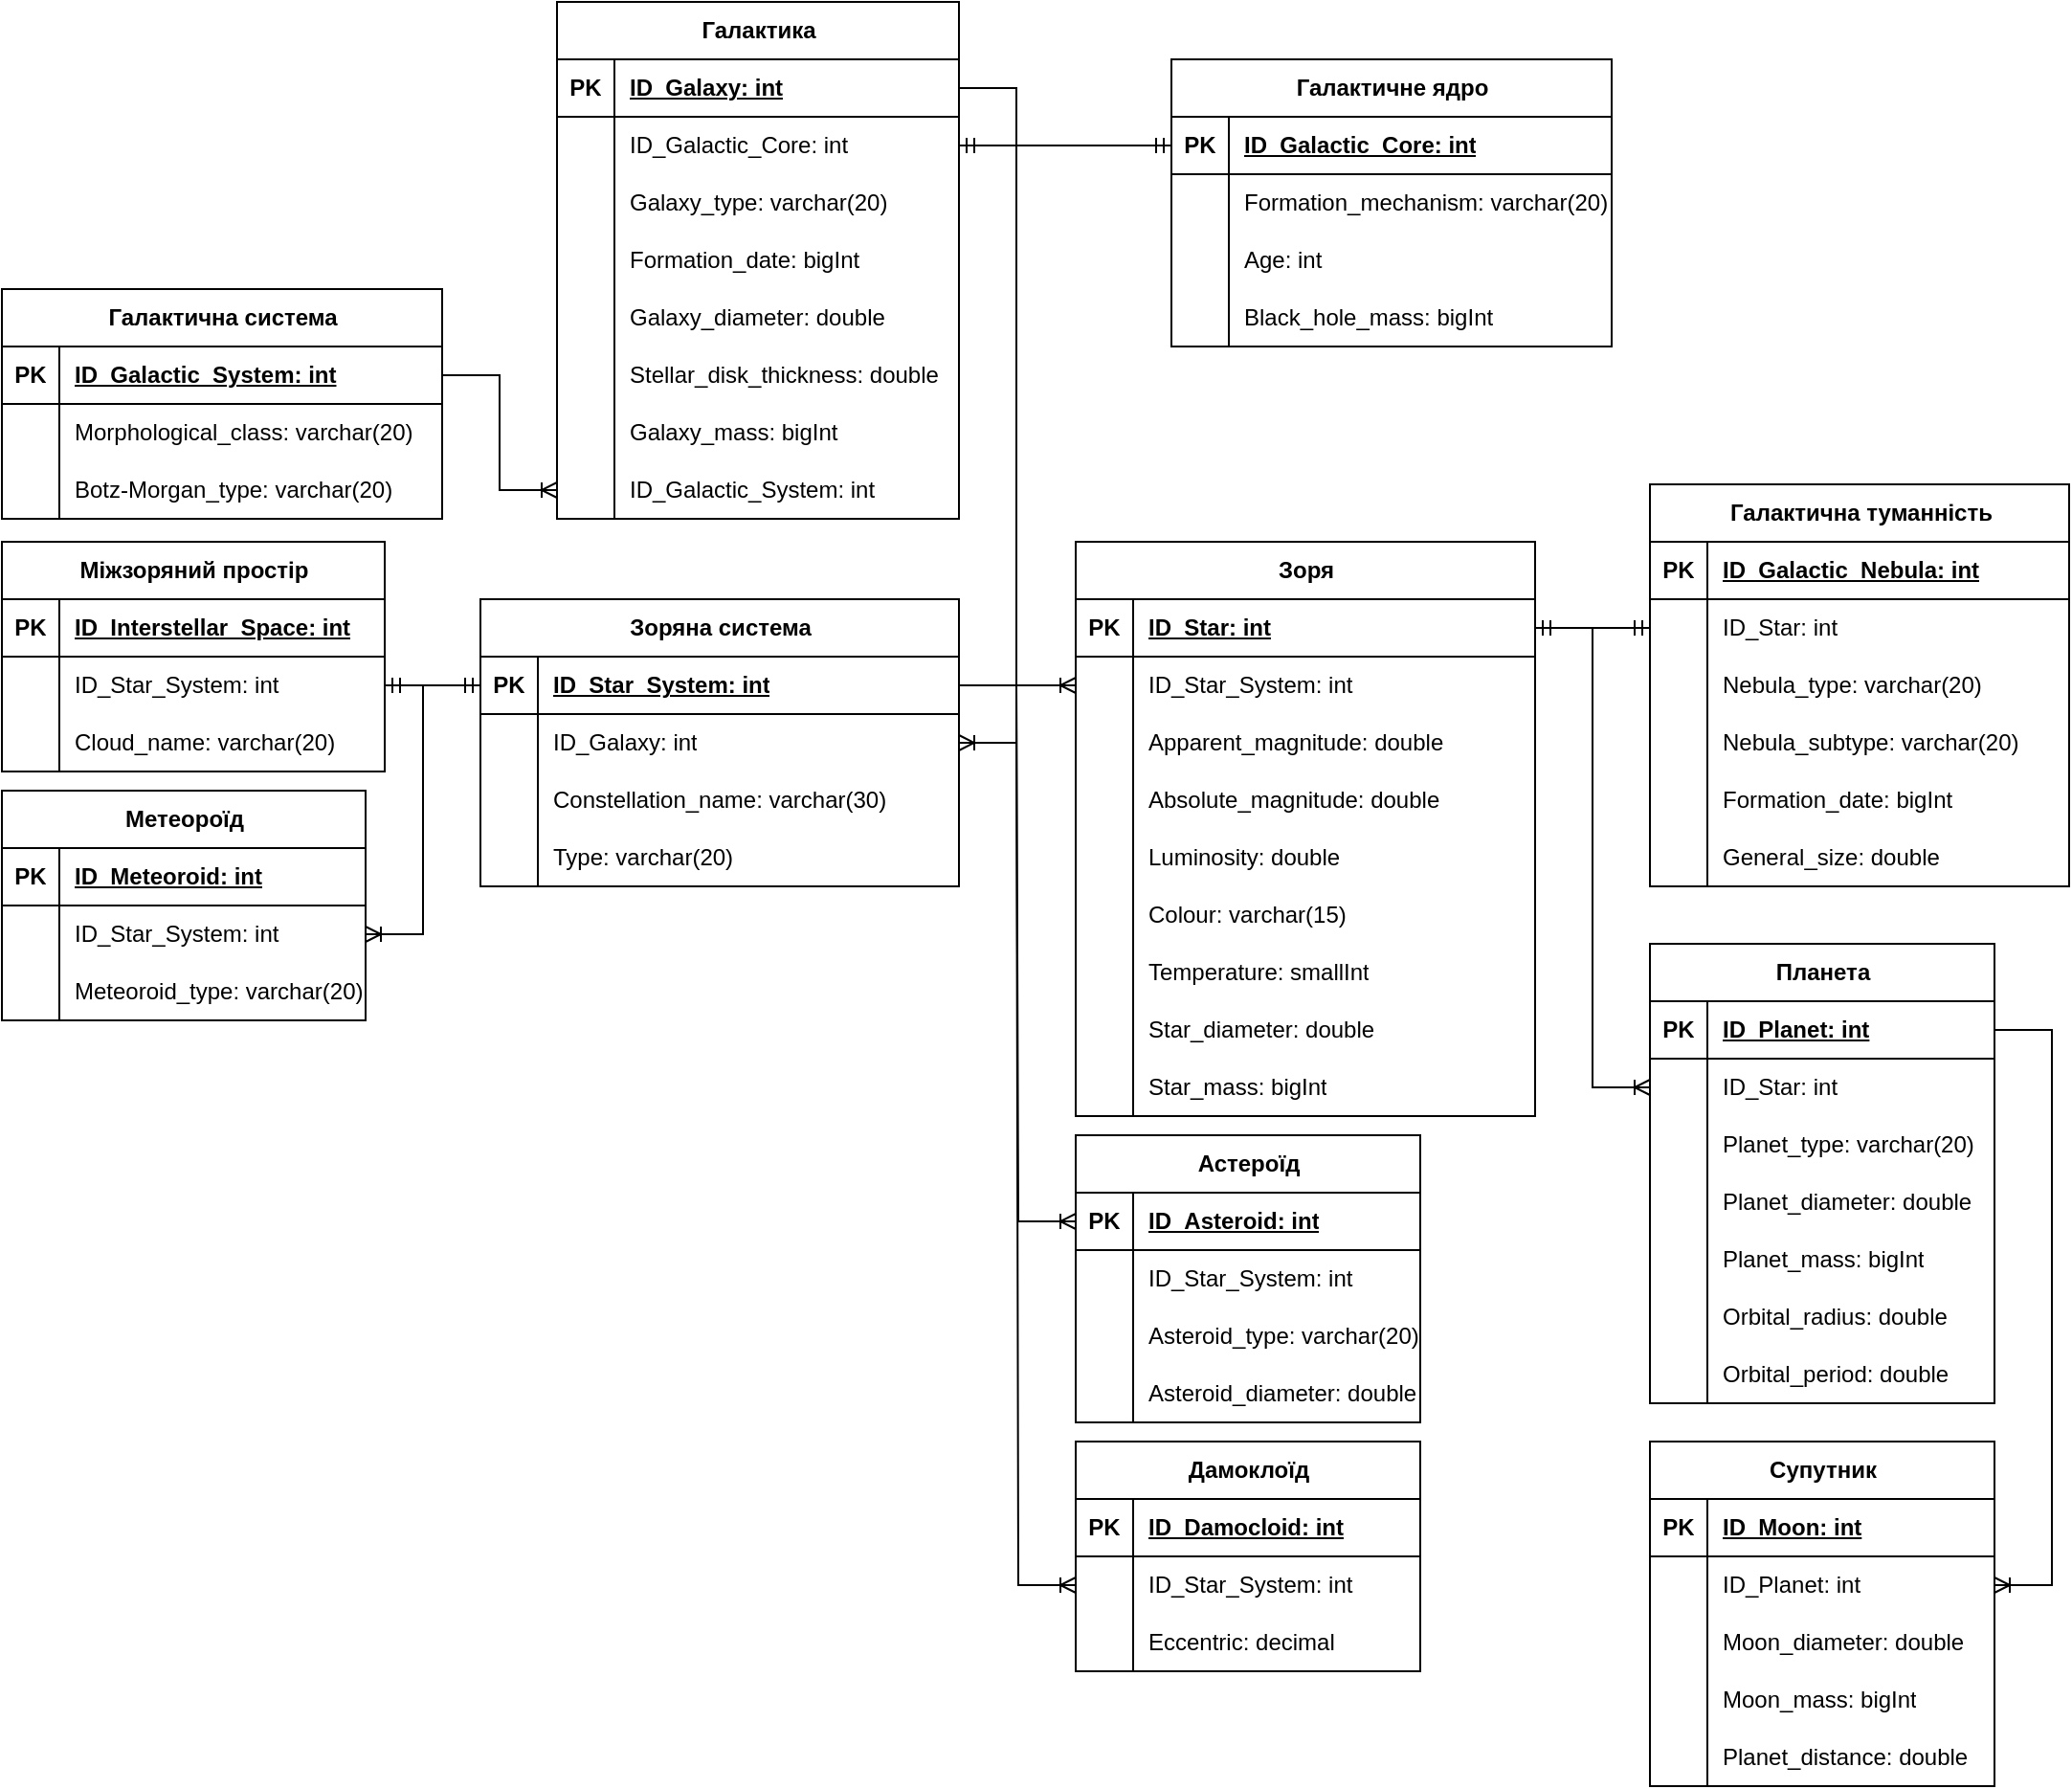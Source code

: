 <mxfile version="21.5.1" type="device">
  <diagram name="Page-1" id="c4acf3e9-155e-7222-9cf6-157b1a14988f">
    <mxGraphModel dx="1969" dy="899" grid="1" gridSize="10" guides="1" tooltips="1" connect="1" arrows="1" fold="1" page="1" pageScale="1" pageWidth="850" pageHeight="1100" background="none" math="0" shadow="0">
      <root>
        <mxCell id="0" />
        <mxCell id="1" parent="0" />
        <mxCell id="UE2OmceOAhKFbvVgOHvw-1" value="Галактична система" style="shape=table;startSize=30;container=1;collapsible=1;childLayout=tableLayout;fixedRows=1;rowLines=0;fontStyle=1;align=center;resizeLast=1;html=1;" parent="1" vertex="1">
          <mxGeometry x="20" y="248" width="230" height="120" as="geometry" />
        </mxCell>
        <mxCell id="UE2OmceOAhKFbvVgOHvw-2" value="" style="shape=tableRow;horizontal=0;startSize=0;swimlaneHead=0;swimlaneBody=0;fillColor=none;collapsible=0;dropTarget=0;points=[[0,0.5],[1,0.5]];portConstraint=eastwest;top=0;left=0;right=0;bottom=1;" parent="UE2OmceOAhKFbvVgOHvw-1" vertex="1">
          <mxGeometry y="30" width="230" height="30" as="geometry" />
        </mxCell>
        <mxCell id="UE2OmceOAhKFbvVgOHvw-3" value="PK" style="shape=partialRectangle;connectable=0;fillColor=none;top=0;left=0;bottom=0;right=0;fontStyle=1;overflow=hidden;whiteSpace=wrap;html=1;" parent="UE2OmceOAhKFbvVgOHvw-2" vertex="1">
          <mxGeometry width="30" height="30" as="geometry">
            <mxRectangle width="30" height="30" as="alternateBounds" />
          </mxGeometry>
        </mxCell>
        <mxCell id="UE2OmceOAhKFbvVgOHvw-4" value="ID_Galactic_System: int" style="shape=partialRectangle;connectable=0;fillColor=none;top=0;left=0;bottom=0;right=0;align=left;spacingLeft=6;fontStyle=5;overflow=hidden;whiteSpace=wrap;html=1;" parent="UE2OmceOAhKFbvVgOHvw-2" vertex="1">
          <mxGeometry x="30" width="200" height="30" as="geometry">
            <mxRectangle width="200" height="30" as="alternateBounds" />
          </mxGeometry>
        </mxCell>
        <mxCell id="UE2OmceOAhKFbvVgOHvw-8" value="" style="shape=tableRow;horizontal=0;startSize=0;swimlaneHead=0;swimlaneBody=0;fillColor=none;collapsible=0;dropTarget=0;points=[[0,0.5],[1,0.5]];portConstraint=eastwest;top=0;left=0;right=0;bottom=0;" parent="UE2OmceOAhKFbvVgOHvw-1" vertex="1">
          <mxGeometry y="60" width="230" height="30" as="geometry" />
        </mxCell>
        <mxCell id="UE2OmceOAhKFbvVgOHvw-9" value="" style="shape=partialRectangle;connectable=0;fillColor=none;top=0;left=0;bottom=0;right=0;editable=1;overflow=hidden;whiteSpace=wrap;html=1;" parent="UE2OmceOAhKFbvVgOHvw-8" vertex="1">
          <mxGeometry width="30" height="30" as="geometry">
            <mxRectangle width="30" height="30" as="alternateBounds" />
          </mxGeometry>
        </mxCell>
        <mxCell id="UE2OmceOAhKFbvVgOHvw-10" value="Morphological_class: varchar(20)" style="shape=partialRectangle;connectable=0;fillColor=none;top=0;left=0;bottom=0;right=0;align=left;spacingLeft=6;overflow=hidden;whiteSpace=wrap;html=1;" parent="UE2OmceOAhKFbvVgOHvw-8" vertex="1">
          <mxGeometry x="30" width="200" height="30" as="geometry">
            <mxRectangle width="200" height="30" as="alternateBounds" />
          </mxGeometry>
        </mxCell>
        <mxCell id="UE2OmceOAhKFbvVgOHvw-11" value="" style="shape=tableRow;horizontal=0;startSize=0;swimlaneHead=0;swimlaneBody=0;fillColor=none;collapsible=0;dropTarget=0;points=[[0,0.5],[1,0.5]];portConstraint=eastwest;top=0;left=0;right=0;bottom=0;" parent="UE2OmceOAhKFbvVgOHvw-1" vertex="1">
          <mxGeometry y="90" width="230" height="30" as="geometry" />
        </mxCell>
        <mxCell id="UE2OmceOAhKFbvVgOHvw-12" value="" style="shape=partialRectangle;connectable=0;fillColor=none;top=0;left=0;bottom=0;right=0;editable=1;overflow=hidden;whiteSpace=wrap;html=1;" parent="UE2OmceOAhKFbvVgOHvw-11" vertex="1">
          <mxGeometry width="30" height="30" as="geometry">
            <mxRectangle width="30" height="30" as="alternateBounds" />
          </mxGeometry>
        </mxCell>
        <mxCell id="UE2OmceOAhKFbvVgOHvw-13" value="Botz-Morgan_type: varchar(20)" style="shape=partialRectangle;connectable=0;fillColor=none;top=0;left=0;bottom=0;right=0;align=left;spacingLeft=6;overflow=hidden;whiteSpace=wrap;html=1;" parent="UE2OmceOAhKFbvVgOHvw-11" vertex="1">
          <mxGeometry x="30" width="200" height="30" as="geometry">
            <mxRectangle width="200" height="30" as="alternateBounds" />
          </mxGeometry>
        </mxCell>
        <mxCell id="UE2OmceOAhKFbvVgOHvw-14" value="Міжзоряний простір" style="shape=table;startSize=30;container=1;collapsible=1;childLayout=tableLayout;fixedRows=1;rowLines=0;fontStyle=1;align=center;resizeLast=1;html=1;" parent="1" vertex="1">
          <mxGeometry x="20" y="380" width="200" height="120" as="geometry" />
        </mxCell>
        <mxCell id="UE2OmceOAhKFbvVgOHvw-15" value="" style="shape=tableRow;horizontal=0;startSize=0;swimlaneHead=0;swimlaneBody=0;fillColor=none;collapsible=0;dropTarget=0;points=[[0,0.5],[1,0.5]];portConstraint=eastwest;top=0;left=0;right=0;bottom=1;" parent="UE2OmceOAhKFbvVgOHvw-14" vertex="1">
          <mxGeometry y="30" width="200" height="30" as="geometry" />
        </mxCell>
        <mxCell id="UE2OmceOAhKFbvVgOHvw-16" value="PK" style="shape=partialRectangle;connectable=0;fillColor=none;top=0;left=0;bottom=0;right=0;fontStyle=1;overflow=hidden;whiteSpace=wrap;html=1;" parent="UE2OmceOAhKFbvVgOHvw-15" vertex="1">
          <mxGeometry width="30" height="30" as="geometry">
            <mxRectangle width="30" height="30" as="alternateBounds" />
          </mxGeometry>
        </mxCell>
        <mxCell id="UE2OmceOAhKFbvVgOHvw-17" value="ID_Interstellar_Space: int" style="shape=partialRectangle;connectable=0;fillColor=none;top=0;left=0;bottom=0;right=0;align=left;spacingLeft=6;fontStyle=5;overflow=hidden;whiteSpace=wrap;html=1;" parent="UE2OmceOAhKFbvVgOHvw-15" vertex="1">
          <mxGeometry x="30" width="170" height="30" as="geometry">
            <mxRectangle width="170" height="30" as="alternateBounds" />
          </mxGeometry>
        </mxCell>
        <mxCell id="UE2OmceOAhKFbvVgOHvw-18" value="" style="shape=tableRow;horizontal=0;startSize=0;swimlaneHead=0;swimlaneBody=0;fillColor=none;collapsible=0;dropTarget=0;points=[[0,0.5],[1,0.5]];portConstraint=eastwest;top=0;left=0;right=0;bottom=0;" parent="UE2OmceOAhKFbvVgOHvw-14" vertex="1">
          <mxGeometry y="60" width="200" height="30" as="geometry" />
        </mxCell>
        <mxCell id="UE2OmceOAhKFbvVgOHvw-19" value="" style="shape=partialRectangle;connectable=0;fillColor=none;top=0;left=0;bottom=0;right=0;editable=1;overflow=hidden;whiteSpace=wrap;html=1;" parent="UE2OmceOAhKFbvVgOHvw-18" vertex="1">
          <mxGeometry width="30" height="30" as="geometry">
            <mxRectangle width="30" height="30" as="alternateBounds" />
          </mxGeometry>
        </mxCell>
        <mxCell id="UE2OmceOAhKFbvVgOHvw-20" value="ID_Star_System: int" style="shape=partialRectangle;connectable=0;fillColor=none;top=0;left=0;bottom=0;right=0;align=left;spacingLeft=6;overflow=hidden;whiteSpace=wrap;html=1;" parent="UE2OmceOAhKFbvVgOHvw-18" vertex="1">
          <mxGeometry x="30" width="170" height="30" as="geometry">
            <mxRectangle width="170" height="30" as="alternateBounds" />
          </mxGeometry>
        </mxCell>
        <mxCell id="UE2OmceOAhKFbvVgOHvw-21" value="" style="shape=tableRow;horizontal=0;startSize=0;swimlaneHead=0;swimlaneBody=0;fillColor=none;collapsible=0;dropTarget=0;points=[[0,0.5],[1,0.5]];portConstraint=eastwest;top=0;left=0;right=0;bottom=0;" parent="UE2OmceOAhKFbvVgOHvw-14" vertex="1">
          <mxGeometry y="90" width="200" height="30" as="geometry" />
        </mxCell>
        <mxCell id="UE2OmceOAhKFbvVgOHvw-22" value="" style="shape=partialRectangle;connectable=0;fillColor=none;top=0;left=0;bottom=0;right=0;editable=1;overflow=hidden;whiteSpace=wrap;html=1;" parent="UE2OmceOAhKFbvVgOHvw-21" vertex="1">
          <mxGeometry width="30" height="30" as="geometry">
            <mxRectangle width="30" height="30" as="alternateBounds" />
          </mxGeometry>
        </mxCell>
        <mxCell id="UE2OmceOAhKFbvVgOHvw-23" value="Cloud_name: varchar(20)" style="shape=partialRectangle;connectable=0;fillColor=none;top=0;left=0;bottom=0;right=0;align=left;spacingLeft=6;overflow=hidden;whiteSpace=wrap;html=1;" parent="UE2OmceOAhKFbvVgOHvw-21" vertex="1">
          <mxGeometry x="30" width="170" height="30" as="geometry">
            <mxRectangle width="170" height="30" as="alternateBounds" />
          </mxGeometry>
        </mxCell>
        <mxCell id="UE2OmceOAhKFbvVgOHvw-27" value="Галактична туманність" style="shape=table;startSize=30;container=1;collapsible=1;childLayout=tableLayout;fixedRows=1;rowLines=0;fontStyle=1;align=center;resizeLast=1;html=1;" parent="1" vertex="1">
          <mxGeometry x="881" y="350" width="219" height="210" as="geometry" />
        </mxCell>
        <mxCell id="UE2OmceOAhKFbvVgOHvw-28" value="" style="shape=tableRow;horizontal=0;startSize=0;swimlaneHead=0;swimlaneBody=0;fillColor=none;collapsible=0;dropTarget=0;points=[[0,0.5],[1,0.5]];portConstraint=eastwest;top=0;left=0;right=0;bottom=1;" parent="UE2OmceOAhKFbvVgOHvw-27" vertex="1">
          <mxGeometry y="30" width="219" height="30" as="geometry" />
        </mxCell>
        <mxCell id="UE2OmceOAhKFbvVgOHvw-29" value="PK" style="shape=partialRectangle;connectable=0;fillColor=none;top=0;left=0;bottom=0;right=0;fontStyle=1;overflow=hidden;whiteSpace=wrap;html=1;" parent="UE2OmceOAhKFbvVgOHvw-28" vertex="1">
          <mxGeometry width="30" height="30" as="geometry">
            <mxRectangle width="30" height="30" as="alternateBounds" />
          </mxGeometry>
        </mxCell>
        <mxCell id="UE2OmceOAhKFbvVgOHvw-30" value="ID_Galactic_Nebula: int" style="shape=partialRectangle;connectable=0;fillColor=none;top=0;left=0;bottom=0;right=0;align=left;spacingLeft=6;fontStyle=5;overflow=hidden;whiteSpace=wrap;html=1;" parent="UE2OmceOAhKFbvVgOHvw-28" vertex="1">
          <mxGeometry x="30" width="189" height="30" as="geometry">
            <mxRectangle width="189" height="30" as="alternateBounds" />
          </mxGeometry>
        </mxCell>
        <mxCell id="UE2OmceOAhKFbvVgOHvw-31" value="" style="shape=tableRow;horizontal=0;startSize=0;swimlaneHead=0;swimlaneBody=0;fillColor=none;collapsible=0;dropTarget=0;points=[[0,0.5],[1,0.5]];portConstraint=eastwest;top=0;left=0;right=0;bottom=0;" parent="UE2OmceOAhKFbvVgOHvw-27" vertex="1">
          <mxGeometry y="60" width="219" height="30" as="geometry" />
        </mxCell>
        <mxCell id="UE2OmceOAhKFbvVgOHvw-32" value="" style="shape=partialRectangle;connectable=0;fillColor=none;top=0;left=0;bottom=0;right=0;editable=1;overflow=hidden;whiteSpace=wrap;html=1;" parent="UE2OmceOAhKFbvVgOHvw-31" vertex="1">
          <mxGeometry width="30" height="30" as="geometry">
            <mxRectangle width="30" height="30" as="alternateBounds" />
          </mxGeometry>
        </mxCell>
        <mxCell id="UE2OmceOAhKFbvVgOHvw-33" value="ID_Star: int" style="shape=partialRectangle;connectable=0;fillColor=none;top=0;left=0;bottom=0;right=0;align=left;spacingLeft=6;overflow=hidden;whiteSpace=wrap;html=1;" parent="UE2OmceOAhKFbvVgOHvw-31" vertex="1">
          <mxGeometry x="30" width="189" height="30" as="geometry">
            <mxRectangle width="189" height="30" as="alternateBounds" />
          </mxGeometry>
        </mxCell>
        <mxCell id="UE2OmceOAhKFbvVgOHvw-34" value="" style="shape=tableRow;horizontal=0;startSize=0;swimlaneHead=0;swimlaneBody=0;fillColor=none;collapsible=0;dropTarget=0;points=[[0,0.5],[1,0.5]];portConstraint=eastwest;top=0;left=0;right=0;bottom=0;" parent="UE2OmceOAhKFbvVgOHvw-27" vertex="1">
          <mxGeometry y="90" width="219" height="30" as="geometry" />
        </mxCell>
        <mxCell id="UE2OmceOAhKFbvVgOHvw-35" value="" style="shape=partialRectangle;connectable=0;fillColor=none;top=0;left=0;bottom=0;right=0;editable=1;overflow=hidden;whiteSpace=wrap;html=1;" parent="UE2OmceOAhKFbvVgOHvw-34" vertex="1">
          <mxGeometry width="30" height="30" as="geometry">
            <mxRectangle width="30" height="30" as="alternateBounds" />
          </mxGeometry>
        </mxCell>
        <mxCell id="UE2OmceOAhKFbvVgOHvw-36" value="Nebula_type: varchar(20)" style="shape=partialRectangle;connectable=0;fillColor=none;top=0;left=0;bottom=0;right=0;align=left;spacingLeft=6;overflow=hidden;whiteSpace=wrap;html=1;" parent="UE2OmceOAhKFbvVgOHvw-34" vertex="1">
          <mxGeometry x="30" width="189" height="30" as="geometry">
            <mxRectangle width="189" height="30" as="alternateBounds" />
          </mxGeometry>
        </mxCell>
        <mxCell id="UE2OmceOAhKFbvVgOHvw-37" value="" style="shape=tableRow;horizontal=0;startSize=0;swimlaneHead=0;swimlaneBody=0;fillColor=none;collapsible=0;dropTarget=0;points=[[0,0.5],[1,0.5]];portConstraint=eastwest;top=0;left=0;right=0;bottom=0;" parent="UE2OmceOAhKFbvVgOHvw-27" vertex="1">
          <mxGeometry y="120" width="219" height="30" as="geometry" />
        </mxCell>
        <mxCell id="UE2OmceOAhKFbvVgOHvw-38" value="" style="shape=partialRectangle;connectable=0;fillColor=none;top=0;left=0;bottom=0;right=0;editable=1;overflow=hidden;whiteSpace=wrap;html=1;" parent="UE2OmceOAhKFbvVgOHvw-37" vertex="1">
          <mxGeometry width="30" height="30" as="geometry">
            <mxRectangle width="30" height="30" as="alternateBounds" />
          </mxGeometry>
        </mxCell>
        <mxCell id="UE2OmceOAhKFbvVgOHvw-39" value="Nebula_subtype: varchar(20)" style="shape=partialRectangle;connectable=0;fillColor=none;top=0;left=0;bottom=0;right=0;align=left;spacingLeft=6;overflow=hidden;whiteSpace=wrap;html=1;" parent="UE2OmceOAhKFbvVgOHvw-37" vertex="1">
          <mxGeometry x="30" width="189" height="30" as="geometry">
            <mxRectangle width="189" height="30" as="alternateBounds" />
          </mxGeometry>
        </mxCell>
        <mxCell id="UE2OmceOAhKFbvVgOHvw-172" value="" style="shape=tableRow;horizontal=0;startSize=0;swimlaneHead=0;swimlaneBody=0;fillColor=none;collapsible=0;dropTarget=0;points=[[0,0.5],[1,0.5]];portConstraint=eastwest;top=0;left=0;right=0;bottom=0;" parent="UE2OmceOAhKFbvVgOHvw-27" vertex="1">
          <mxGeometry y="150" width="219" height="30" as="geometry" />
        </mxCell>
        <mxCell id="UE2OmceOAhKFbvVgOHvw-173" value="" style="shape=partialRectangle;connectable=0;fillColor=none;top=0;left=0;bottom=0;right=0;editable=1;overflow=hidden;whiteSpace=wrap;html=1;" parent="UE2OmceOAhKFbvVgOHvw-172" vertex="1">
          <mxGeometry width="30" height="30" as="geometry">
            <mxRectangle width="30" height="30" as="alternateBounds" />
          </mxGeometry>
        </mxCell>
        <mxCell id="UE2OmceOAhKFbvVgOHvw-174" value="Formation_date: bigInt" style="shape=partialRectangle;connectable=0;fillColor=none;top=0;left=0;bottom=0;right=0;align=left;spacingLeft=6;overflow=hidden;whiteSpace=wrap;html=1;" parent="UE2OmceOAhKFbvVgOHvw-172" vertex="1">
          <mxGeometry x="30" width="189" height="30" as="geometry">
            <mxRectangle width="189" height="30" as="alternateBounds" />
          </mxGeometry>
        </mxCell>
        <mxCell id="UE2OmceOAhKFbvVgOHvw-191" value="" style="shape=tableRow;horizontal=0;startSize=0;swimlaneHead=0;swimlaneBody=0;fillColor=none;collapsible=0;dropTarget=0;points=[[0,0.5],[1,0.5]];portConstraint=eastwest;top=0;left=0;right=0;bottom=0;" parent="UE2OmceOAhKFbvVgOHvw-27" vertex="1">
          <mxGeometry y="180" width="219" height="30" as="geometry" />
        </mxCell>
        <mxCell id="UE2OmceOAhKFbvVgOHvw-192" value="" style="shape=partialRectangle;connectable=0;fillColor=none;top=0;left=0;bottom=0;right=0;editable=1;overflow=hidden;whiteSpace=wrap;html=1;" parent="UE2OmceOAhKFbvVgOHvw-191" vertex="1">
          <mxGeometry width="30" height="30" as="geometry">
            <mxRectangle width="30" height="30" as="alternateBounds" />
          </mxGeometry>
        </mxCell>
        <mxCell id="UE2OmceOAhKFbvVgOHvw-193" value="General_size: double" style="shape=partialRectangle;connectable=0;fillColor=none;top=0;left=0;bottom=0;right=0;align=left;spacingLeft=6;overflow=hidden;whiteSpace=wrap;html=1;" parent="UE2OmceOAhKFbvVgOHvw-191" vertex="1">
          <mxGeometry x="30" width="189" height="30" as="geometry">
            <mxRectangle width="189" height="30" as="alternateBounds" />
          </mxGeometry>
        </mxCell>
        <mxCell id="UE2OmceOAhKFbvVgOHvw-40" value="Галактика" style="shape=table;startSize=30;container=1;collapsible=1;childLayout=tableLayout;fixedRows=1;rowLines=0;fontStyle=1;align=center;resizeLast=1;html=1;" parent="1" vertex="1">
          <mxGeometry x="310" y="98" width="210" height="270" as="geometry" />
        </mxCell>
        <mxCell id="UE2OmceOAhKFbvVgOHvw-41" value="" style="shape=tableRow;horizontal=0;startSize=0;swimlaneHead=0;swimlaneBody=0;fillColor=none;collapsible=0;dropTarget=0;points=[[0,0.5],[1,0.5]];portConstraint=eastwest;top=0;left=0;right=0;bottom=1;" parent="UE2OmceOAhKFbvVgOHvw-40" vertex="1">
          <mxGeometry y="30" width="210" height="30" as="geometry" />
        </mxCell>
        <mxCell id="UE2OmceOAhKFbvVgOHvw-42" value="PK" style="shape=partialRectangle;connectable=0;fillColor=none;top=0;left=0;bottom=0;right=0;fontStyle=1;overflow=hidden;whiteSpace=wrap;html=1;" parent="UE2OmceOAhKFbvVgOHvw-41" vertex="1">
          <mxGeometry width="30" height="30" as="geometry">
            <mxRectangle width="30" height="30" as="alternateBounds" />
          </mxGeometry>
        </mxCell>
        <mxCell id="UE2OmceOAhKFbvVgOHvw-43" value="ID_Galaxy: int" style="shape=partialRectangle;connectable=0;fillColor=none;top=0;left=0;bottom=0;right=0;align=left;spacingLeft=6;fontStyle=5;overflow=hidden;whiteSpace=wrap;html=1;" parent="UE2OmceOAhKFbvVgOHvw-41" vertex="1">
          <mxGeometry x="30" width="180" height="30" as="geometry">
            <mxRectangle width="180" height="30" as="alternateBounds" />
          </mxGeometry>
        </mxCell>
        <mxCell id="UE2OmceOAhKFbvVgOHvw-222" value="" style="shape=tableRow;horizontal=0;startSize=0;swimlaneHead=0;swimlaneBody=0;fillColor=none;collapsible=0;dropTarget=0;points=[[0,0.5],[1,0.5]];portConstraint=eastwest;top=0;left=0;right=0;bottom=0;" parent="UE2OmceOAhKFbvVgOHvw-40" vertex="1">
          <mxGeometry y="60" width="210" height="30" as="geometry" />
        </mxCell>
        <mxCell id="UE2OmceOAhKFbvVgOHvw-223" value="" style="shape=partialRectangle;connectable=0;fillColor=none;top=0;left=0;bottom=0;right=0;editable=1;overflow=hidden;whiteSpace=wrap;html=1;" parent="UE2OmceOAhKFbvVgOHvw-222" vertex="1">
          <mxGeometry width="30" height="30" as="geometry">
            <mxRectangle width="30" height="30" as="alternateBounds" />
          </mxGeometry>
        </mxCell>
        <mxCell id="UE2OmceOAhKFbvVgOHvw-224" value="ID_Galactic_Core: int" style="shape=partialRectangle;connectable=0;fillColor=none;top=0;left=0;bottom=0;right=0;align=left;spacingLeft=6;overflow=hidden;whiteSpace=wrap;html=1;" parent="UE2OmceOAhKFbvVgOHvw-222" vertex="1">
          <mxGeometry x="30" width="180" height="30" as="geometry">
            <mxRectangle width="180" height="30" as="alternateBounds" />
          </mxGeometry>
        </mxCell>
        <mxCell id="UE2OmceOAhKFbvVgOHvw-47" value="" style="shape=tableRow;horizontal=0;startSize=0;swimlaneHead=0;swimlaneBody=0;fillColor=none;collapsible=0;dropTarget=0;points=[[0,0.5],[1,0.5]];portConstraint=eastwest;top=0;left=0;right=0;bottom=0;" parent="UE2OmceOAhKFbvVgOHvw-40" vertex="1">
          <mxGeometry y="90" width="210" height="30" as="geometry" />
        </mxCell>
        <mxCell id="UE2OmceOAhKFbvVgOHvw-48" value="" style="shape=partialRectangle;connectable=0;fillColor=none;top=0;left=0;bottom=0;right=0;editable=1;overflow=hidden;whiteSpace=wrap;html=1;" parent="UE2OmceOAhKFbvVgOHvw-47" vertex="1">
          <mxGeometry width="30" height="30" as="geometry">
            <mxRectangle width="30" height="30" as="alternateBounds" />
          </mxGeometry>
        </mxCell>
        <mxCell id="UE2OmceOAhKFbvVgOHvw-49" value="Galaxy_type: varchar(20)" style="shape=partialRectangle;connectable=0;fillColor=none;top=0;left=0;bottom=0;right=0;align=left;spacingLeft=6;overflow=hidden;whiteSpace=wrap;html=1;" parent="UE2OmceOAhKFbvVgOHvw-47" vertex="1">
          <mxGeometry x="30" width="180" height="30" as="geometry">
            <mxRectangle width="180" height="30" as="alternateBounds" />
          </mxGeometry>
        </mxCell>
        <mxCell id="UE2OmceOAhKFbvVgOHvw-50" value="" style="shape=tableRow;horizontal=0;startSize=0;swimlaneHead=0;swimlaneBody=0;fillColor=none;collapsible=0;dropTarget=0;points=[[0,0.5],[1,0.5]];portConstraint=eastwest;top=0;left=0;right=0;bottom=0;" parent="UE2OmceOAhKFbvVgOHvw-40" vertex="1">
          <mxGeometry y="120" width="210" height="30" as="geometry" />
        </mxCell>
        <mxCell id="UE2OmceOAhKFbvVgOHvw-51" value="" style="shape=partialRectangle;connectable=0;fillColor=none;top=0;left=0;bottom=0;right=0;editable=1;overflow=hidden;whiteSpace=wrap;html=1;" parent="UE2OmceOAhKFbvVgOHvw-50" vertex="1">
          <mxGeometry width="30" height="30" as="geometry">
            <mxRectangle width="30" height="30" as="alternateBounds" />
          </mxGeometry>
        </mxCell>
        <mxCell id="UE2OmceOAhKFbvVgOHvw-52" value="Formation_date: bigInt" style="shape=partialRectangle;connectable=0;fillColor=none;top=0;left=0;bottom=0;right=0;align=left;spacingLeft=6;overflow=hidden;whiteSpace=wrap;html=1;" parent="UE2OmceOAhKFbvVgOHvw-50" vertex="1">
          <mxGeometry x="30" width="180" height="30" as="geometry">
            <mxRectangle width="180" height="30" as="alternateBounds" />
          </mxGeometry>
        </mxCell>
        <mxCell id="UE2OmceOAhKFbvVgOHvw-194" value="" style="shape=tableRow;horizontal=0;startSize=0;swimlaneHead=0;swimlaneBody=0;fillColor=none;collapsible=0;dropTarget=0;points=[[0,0.5],[1,0.5]];portConstraint=eastwest;top=0;left=0;right=0;bottom=0;" parent="UE2OmceOAhKFbvVgOHvw-40" vertex="1">
          <mxGeometry y="150" width="210" height="30" as="geometry" />
        </mxCell>
        <mxCell id="UE2OmceOAhKFbvVgOHvw-195" value="" style="shape=partialRectangle;connectable=0;fillColor=none;top=0;left=0;bottom=0;right=0;editable=1;overflow=hidden;whiteSpace=wrap;html=1;" parent="UE2OmceOAhKFbvVgOHvw-194" vertex="1">
          <mxGeometry width="30" height="30" as="geometry">
            <mxRectangle width="30" height="30" as="alternateBounds" />
          </mxGeometry>
        </mxCell>
        <mxCell id="UE2OmceOAhKFbvVgOHvw-196" value="Galaxy_diameter: double" style="shape=partialRectangle;connectable=0;fillColor=none;top=0;left=0;bottom=0;right=0;align=left;spacingLeft=6;overflow=hidden;whiteSpace=wrap;html=1;" parent="UE2OmceOAhKFbvVgOHvw-194" vertex="1">
          <mxGeometry x="30" width="180" height="30" as="geometry">
            <mxRectangle width="180" height="30" as="alternateBounds" />
          </mxGeometry>
        </mxCell>
        <mxCell id="UE2OmceOAhKFbvVgOHvw-197" value="" style="shape=tableRow;horizontal=0;startSize=0;swimlaneHead=0;swimlaneBody=0;fillColor=none;collapsible=0;dropTarget=0;points=[[0,0.5],[1,0.5]];portConstraint=eastwest;top=0;left=0;right=0;bottom=0;" parent="UE2OmceOAhKFbvVgOHvw-40" vertex="1">
          <mxGeometry y="180" width="210" height="30" as="geometry" />
        </mxCell>
        <mxCell id="UE2OmceOAhKFbvVgOHvw-198" value="" style="shape=partialRectangle;connectable=0;fillColor=none;top=0;left=0;bottom=0;right=0;editable=1;overflow=hidden;whiteSpace=wrap;html=1;" parent="UE2OmceOAhKFbvVgOHvw-197" vertex="1">
          <mxGeometry width="30" height="30" as="geometry">
            <mxRectangle width="30" height="30" as="alternateBounds" />
          </mxGeometry>
        </mxCell>
        <mxCell id="UE2OmceOAhKFbvVgOHvw-199" value="Stellar_disk_thickness: double" style="shape=partialRectangle;connectable=0;fillColor=none;top=0;left=0;bottom=0;right=0;align=left;spacingLeft=6;overflow=hidden;whiteSpace=wrap;html=1;" parent="UE2OmceOAhKFbvVgOHvw-197" vertex="1">
          <mxGeometry x="30" width="180" height="30" as="geometry">
            <mxRectangle width="180" height="30" as="alternateBounds" />
          </mxGeometry>
        </mxCell>
        <mxCell id="UE2OmceOAhKFbvVgOHvw-200" value="" style="shape=tableRow;horizontal=0;startSize=0;swimlaneHead=0;swimlaneBody=0;fillColor=none;collapsible=0;dropTarget=0;points=[[0,0.5],[1,0.5]];portConstraint=eastwest;top=0;left=0;right=0;bottom=0;" parent="UE2OmceOAhKFbvVgOHvw-40" vertex="1">
          <mxGeometry y="210" width="210" height="30" as="geometry" />
        </mxCell>
        <mxCell id="UE2OmceOAhKFbvVgOHvw-201" value="" style="shape=partialRectangle;connectable=0;fillColor=none;top=0;left=0;bottom=0;right=0;editable=1;overflow=hidden;whiteSpace=wrap;html=1;" parent="UE2OmceOAhKFbvVgOHvw-200" vertex="1">
          <mxGeometry width="30" height="30" as="geometry">
            <mxRectangle width="30" height="30" as="alternateBounds" />
          </mxGeometry>
        </mxCell>
        <mxCell id="UE2OmceOAhKFbvVgOHvw-202" value="Galaxy_mass: bigInt" style="shape=partialRectangle;connectable=0;fillColor=none;top=0;left=0;bottom=0;right=0;align=left;spacingLeft=6;overflow=hidden;whiteSpace=wrap;html=1;" parent="UE2OmceOAhKFbvVgOHvw-200" vertex="1">
          <mxGeometry x="30" width="180" height="30" as="geometry">
            <mxRectangle width="180" height="30" as="alternateBounds" />
          </mxGeometry>
        </mxCell>
        <mxCell id="R_w90rtKr_y9X79KxYVa-1" value="" style="shape=tableRow;horizontal=0;startSize=0;swimlaneHead=0;swimlaneBody=0;fillColor=none;collapsible=0;dropTarget=0;points=[[0,0.5],[1,0.5]];portConstraint=eastwest;top=0;left=0;right=0;bottom=0;" parent="UE2OmceOAhKFbvVgOHvw-40" vertex="1">
          <mxGeometry y="240" width="210" height="30" as="geometry" />
        </mxCell>
        <mxCell id="R_w90rtKr_y9X79KxYVa-2" value="" style="shape=partialRectangle;connectable=0;fillColor=none;top=0;left=0;bottom=0;right=0;editable=1;overflow=hidden;whiteSpace=wrap;html=1;" parent="R_w90rtKr_y9X79KxYVa-1" vertex="1">
          <mxGeometry width="30" height="30" as="geometry">
            <mxRectangle width="30" height="30" as="alternateBounds" />
          </mxGeometry>
        </mxCell>
        <mxCell id="R_w90rtKr_y9X79KxYVa-3" value="ID_Galactic_System: int" style="shape=partialRectangle;connectable=0;fillColor=none;top=0;left=0;bottom=0;right=0;align=left;spacingLeft=6;overflow=hidden;whiteSpace=wrap;html=1;" parent="R_w90rtKr_y9X79KxYVa-1" vertex="1">
          <mxGeometry x="30" width="180" height="30" as="geometry">
            <mxRectangle width="180" height="30" as="alternateBounds" />
          </mxGeometry>
        </mxCell>
        <mxCell id="UE2OmceOAhKFbvVgOHvw-53" value="Астероїд" style="shape=table;startSize=30;container=1;collapsible=1;childLayout=tableLayout;fixedRows=1;rowLines=0;fontStyle=1;align=center;resizeLast=1;html=1;" parent="1" vertex="1">
          <mxGeometry x="581" y="690" width="180" height="150" as="geometry" />
        </mxCell>
        <mxCell id="UE2OmceOAhKFbvVgOHvw-54" value="" style="shape=tableRow;horizontal=0;startSize=0;swimlaneHead=0;swimlaneBody=0;fillColor=none;collapsible=0;dropTarget=0;points=[[0,0.5],[1,0.5]];portConstraint=eastwest;top=0;left=0;right=0;bottom=1;" parent="UE2OmceOAhKFbvVgOHvw-53" vertex="1">
          <mxGeometry y="30" width="180" height="30" as="geometry" />
        </mxCell>
        <mxCell id="UE2OmceOAhKFbvVgOHvw-55" value="PK" style="shape=partialRectangle;connectable=0;fillColor=none;top=0;left=0;bottom=0;right=0;fontStyle=1;overflow=hidden;whiteSpace=wrap;html=1;" parent="UE2OmceOAhKFbvVgOHvw-54" vertex="1">
          <mxGeometry width="30" height="30" as="geometry">
            <mxRectangle width="30" height="30" as="alternateBounds" />
          </mxGeometry>
        </mxCell>
        <mxCell id="UE2OmceOAhKFbvVgOHvw-56" value="ID_Asteroid: int" style="shape=partialRectangle;connectable=0;fillColor=none;top=0;left=0;bottom=0;right=0;align=left;spacingLeft=6;fontStyle=5;overflow=hidden;whiteSpace=wrap;html=1;" parent="UE2OmceOAhKFbvVgOHvw-54" vertex="1">
          <mxGeometry x="30" width="150" height="30" as="geometry">
            <mxRectangle width="150" height="30" as="alternateBounds" />
          </mxGeometry>
        </mxCell>
        <mxCell id="UE2OmceOAhKFbvVgOHvw-57" value="" style="shape=tableRow;horizontal=0;startSize=0;swimlaneHead=0;swimlaneBody=0;fillColor=none;collapsible=0;dropTarget=0;points=[[0,0.5],[1,0.5]];portConstraint=eastwest;top=0;left=0;right=0;bottom=0;" parent="UE2OmceOAhKFbvVgOHvw-53" vertex="1">
          <mxGeometry y="60" width="180" height="30" as="geometry" />
        </mxCell>
        <mxCell id="UE2OmceOAhKFbvVgOHvw-58" value="" style="shape=partialRectangle;connectable=0;fillColor=none;top=0;left=0;bottom=0;right=0;editable=1;overflow=hidden;whiteSpace=wrap;html=1;" parent="UE2OmceOAhKFbvVgOHvw-57" vertex="1">
          <mxGeometry width="30" height="30" as="geometry">
            <mxRectangle width="30" height="30" as="alternateBounds" />
          </mxGeometry>
        </mxCell>
        <mxCell id="UE2OmceOAhKFbvVgOHvw-59" value="ID_Star_System: int" style="shape=partialRectangle;connectable=0;fillColor=none;top=0;left=0;bottom=0;right=0;align=left;spacingLeft=6;overflow=hidden;whiteSpace=wrap;html=1;" parent="UE2OmceOAhKFbvVgOHvw-57" vertex="1">
          <mxGeometry x="30" width="150" height="30" as="geometry">
            <mxRectangle width="150" height="30" as="alternateBounds" />
          </mxGeometry>
        </mxCell>
        <mxCell id="UE2OmceOAhKFbvVgOHvw-60" value="" style="shape=tableRow;horizontal=0;startSize=0;swimlaneHead=0;swimlaneBody=0;fillColor=none;collapsible=0;dropTarget=0;points=[[0,0.5],[1,0.5]];portConstraint=eastwest;top=0;left=0;right=0;bottom=0;" parent="UE2OmceOAhKFbvVgOHvw-53" vertex="1">
          <mxGeometry y="90" width="180" height="30" as="geometry" />
        </mxCell>
        <mxCell id="UE2OmceOAhKFbvVgOHvw-61" value="" style="shape=partialRectangle;connectable=0;fillColor=none;top=0;left=0;bottom=0;right=0;editable=1;overflow=hidden;whiteSpace=wrap;html=1;" parent="UE2OmceOAhKFbvVgOHvw-60" vertex="1">
          <mxGeometry width="30" height="30" as="geometry">
            <mxRectangle width="30" height="30" as="alternateBounds" />
          </mxGeometry>
        </mxCell>
        <mxCell id="UE2OmceOAhKFbvVgOHvw-62" value="Asteroid_type: varchar(20)" style="shape=partialRectangle;connectable=0;fillColor=none;top=0;left=0;bottom=0;right=0;align=left;spacingLeft=6;overflow=hidden;whiteSpace=wrap;html=1;" parent="UE2OmceOAhKFbvVgOHvw-60" vertex="1">
          <mxGeometry x="30" width="150" height="30" as="geometry">
            <mxRectangle width="150" height="30" as="alternateBounds" />
          </mxGeometry>
        </mxCell>
        <mxCell id="UE2OmceOAhKFbvVgOHvw-63" value="" style="shape=tableRow;horizontal=0;startSize=0;swimlaneHead=0;swimlaneBody=0;fillColor=none;collapsible=0;dropTarget=0;points=[[0,0.5],[1,0.5]];portConstraint=eastwest;top=0;left=0;right=0;bottom=0;" parent="UE2OmceOAhKFbvVgOHvw-53" vertex="1">
          <mxGeometry y="120" width="180" height="30" as="geometry" />
        </mxCell>
        <mxCell id="UE2OmceOAhKFbvVgOHvw-64" value="" style="shape=partialRectangle;connectable=0;fillColor=none;top=0;left=0;bottom=0;right=0;editable=1;overflow=hidden;whiteSpace=wrap;html=1;" parent="UE2OmceOAhKFbvVgOHvw-63" vertex="1">
          <mxGeometry width="30" height="30" as="geometry">
            <mxRectangle width="30" height="30" as="alternateBounds" />
          </mxGeometry>
        </mxCell>
        <mxCell id="UE2OmceOAhKFbvVgOHvw-65" value="Asteroid_diameter: double" style="shape=partialRectangle;connectable=0;fillColor=none;top=0;left=0;bottom=0;right=0;align=left;spacingLeft=6;overflow=hidden;whiteSpace=wrap;html=1;" parent="UE2OmceOAhKFbvVgOHvw-63" vertex="1">
          <mxGeometry x="30" width="150" height="30" as="geometry">
            <mxRectangle width="150" height="30" as="alternateBounds" />
          </mxGeometry>
        </mxCell>
        <mxCell id="UE2OmceOAhKFbvVgOHvw-66" value="Супутник" style="shape=table;startSize=30;container=1;collapsible=1;childLayout=tableLayout;fixedRows=1;rowLines=0;fontStyle=1;align=center;resizeLast=1;html=1;" parent="1" vertex="1">
          <mxGeometry x="881" y="850" width="180" height="180" as="geometry" />
        </mxCell>
        <mxCell id="UE2OmceOAhKFbvVgOHvw-67" value="" style="shape=tableRow;horizontal=0;startSize=0;swimlaneHead=0;swimlaneBody=0;fillColor=none;collapsible=0;dropTarget=0;points=[[0,0.5],[1,0.5]];portConstraint=eastwest;top=0;left=0;right=0;bottom=1;" parent="UE2OmceOAhKFbvVgOHvw-66" vertex="1">
          <mxGeometry y="30" width="180" height="30" as="geometry" />
        </mxCell>
        <mxCell id="UE2OmceOAhKFbvVgOHvw-68" value="PK" style="shape=partialRectangle;connectable=0;fillColor=none;top=0;left=0;bottom=0;right=0;fontStyle=1;overflow=hidden;whiteSpace=wrap;html=1;" parent="UE2OmceOAhKFbvVgOHvw-67" vertex="1">
          <mxGeometry width="30" height="30" as="geometry">
            <mxRectangle width="30" height="30" as="alternateBounds" />
          </mxGeometry>
        </mxCell>
        <mxCell id="UE2OmceOAhKFbvVgOHvw-69" value="ID_Moon: int" style="shape=partialRectangle;connectable=0;fillColor=none;top=0;left=0;bottom=0;right=0;align=left;spacingLeft=6;fontStyle=5;overflow=hidden;whiteSpace=wrap;html=1;" parent="UE2OmceOAhKFbvVgOHvw-67" vertex="1">
          <mxGeometry x="30" width="150" height="30" as="geometry">
            <mxRectangle width="150" height="30" as="alternateBounds" />
          </mxGeometry>
        </mxCell>
        <mxCell id="UE2OmceOAhKFbvVgOHvw-70" value="" style="shape=tableRow;horizontal=0;startSize=0;swimlaneHead=0;swimlaneBody=0;fillColor=none;collapsible=0;dropTarget=0;points=[[0,0.5],[1,0.5]];portConstraint=eastwest;top=0;left=0;right=0;bottom=0;" parent="UE2OmceOAhKFbvVgOHvw-66" vertex="1">
          <mxGeometry y="60" width="180" height="30" as="geometry" />
        </mxCell>
        <mxCell id="UE2OmceOAhKFbvVgOHvw-71" value="" style="shape=partialRectangle;connectable=0;fillColor=none;top=0;left=0;bottom=0;right=0;editable=1;overflow=hidden;whiteSpace=wrap;html=1;" parent="UE2OmceOAhKFbvVgOHvw-70" vertex="1">
          <mxGeometry width="30" height="30" as="geometry">
            <mxRectangle width="30" height="30" as="alternateBounds" />
          </mxGeometry>
        </mxCell>
        <mxCell id="UE2OmceOAhKFbvVgOHvw-72" value="ID_Planet: int" style="shape=partialRectangle;connectable=0;fillColor=none;top=0;left=0;bottom=0;right=0;align=left;spacingLeft=6;overflow=hidden;whiteSpace=wrap;html=1;" parent="UE2OmceOAhKFbvVgOHvw-70" vertex="1">
          <mxGeometry x="30" width="150" height="30" as="geometry">
            <mxRectangle width="150" height="30" as="alternateBounds" />
          </mxGeometry>
        </mxCell>
        <mxCell id="UE2OmceOAhKFbvVgOHvw-73" value="" style="shape=tableRow;horizontal=0;startSize=0;swimlaneHead=0;swimlaneBody=0;fillColor=none;collapsible=0;dropTarget=0;points=[[0,0.5],[1,0.5]];portConstraint=eastwest;top=0;left=0;right=0;bottom=0;" parent="UE2OmceOAhKFbvVgOHvw-66" vertex="1">
          <mxGeometry y="90" width="180" height="30" as="geometry" />
        </mxCell>
        <mxCell id="UE2OmceOAhKFbvVgOHvw-74" value="" style="shape=partialRectangle;connectable=0;fillColor=none;top=0;left=0;bottom=0;right=0;editable=1;overflow=hidden;whiteSpace=wrap;html=1;" parent="UE2OmceOAhKFbvVgOHvw-73" vertex="1">
          <mxGeometry width="30" height="30" as="geometry">
            <mxRectangle width="30" height="30" as="alternateBounds" />
          </mxGeometry>
        </mxCell>
        <mxCell id="UE2OmceOAhKFbvVgOHvw-75" value="Moon_diameter: double" style="shape=partialRectangle;connectable=0;fillColor=none;top=0;left=0;bottom=0;right=0;align=left;spacingLeft=6;overflow=hidden;whiteSpace=wrap;html=1;" parent="UE2OmceOAhKFbvVgOHvw-73" vertex="1">
          <mxGeometry x="30" width="150" height="30" as="geometry">
            <mxRectangle width="150" height="30" as="alternateBounds" />
          </mxGeometry>
        </mxCell>
        <mxCell id="UE2OmceOAhKFbvVgOHvw-76" value="" style="shape=tableRow;horizontal=0;startSize=0;swimlaneHead=0;swimlaneBody=0;fillColor=none;collapsible=0;dropTarget=0;points=[[0,0.5],[1,0.5]];portConstraint=eastwest;top=0;left=0;right=0;bottom=0;" parent="UE2OmceOAhKFbvVgOHvw-66" vertex="1">
          <mxGeometry y="120" width="180" height="30" as="geometry" />
        </mxCell>
        <mxCell id="UE2OmceOAhKFbvVgOHvw-77" value="" style="shape=partialRectangle;connectable=0;fillColor=none;top=0;left=0;bottom=0;right=0;editable=1;overflow=hidden;whiteSpace=wrap;html=1;" parent="UE2OmceOAhKFbvVgOHvw-76" vertex="1">
          <mxGeometry width="30" height="30" as="geometry">
            <mxRectangle width="30" height="30" as="alternateBounds" />
          </mxGeometry>
        </mxCell>
        <mxCell id="UE2OmceOAhKFbvVgOHvw-78" value="Moon_mass: bigInt" style="shape=partialRectangle;connectable=0;fillColor=none;top=0;left=0;bottom=0;right=0;align=left;spacingLeft=6;overflow=hidden;whiteSpace=wrap;html=1;" parent="UE2OmceOAhKFbvVgOHvw-76" vertex="1">
          <mxGeometry x="30" width="150" height="30" as="geometry">
            <mxRectangle width="150" height="30" as="alternateBounds" />
          </mxGeometry>
        </mxCell>
        <mxCell id="oWJ1IAAaVXzpqzwhbnEI-41" value="" style="shape=tableRow;horizontal=0;startSize=0;swimlaneHead=0;swimlaneBody=0;fillColor=none;collapsible=0;dropTarget=0;points=[[0,0.5],[1,0.5]];portConstraint=eastwest;top=0;left=0;right=0;bottom=0;" parent="UE2OmceOAhKFbvVgOHvw-66" vertex="1">
          <mxGeometry y="150" width="180" height="30" as="geometry" />
        </mxCell>
        <mxCell id="oWJ1IAAaVXzpqzwhbnEI-42" value="" style="shape=partialRectangle;connectable=0;fillColor=none;top=0;left=0;bottom=0;right=0;editable=1;overflow=hidden;whiteSpace=wrap;html=1;" parent="oWJ1IAAaVXzpqzwhbnEI-41" vertex="1">
          <mxGeometry width="30" height="30" as="geometry">
            <mxRectangle width="30" height="30" as="alternateBounds" />
          </mxGeometry>
        </mxCell>
        <mxCell id="oWJ1IAAaVXzpqzwhbnEI-43" value="Planet_distance: double" style="shape=partialRectangle;connectable=0;fillColor=none;top=0;left=0;bottom=0;right=0;align=left;spacingLeft=6;overflow=hidden;whiteSpace=wrap;html=1;" parent="oWJ1IAAaVXzpqzwhbnEI-41" vertex="1">
          <mxGeometry x="30" width="150" height="30" as="geometry">
            <mxRectangle width="150" height="30" as="alternateBounds" />
          </mxGeometry>
        </mxCell>
        <mxCell id="UE2OmceOAhKFbvVgOHvw-79" value="Планета" style="shape=table;startSize=30;container=1;collapsible=1;childLayout=tableLayout;fixedRows=1;rowLines=0;fontStyle=1;align=center;resizeLast=1;html=1;" parent="1" vertex="1">
          <mxGeometry x="881" y="590" width="180" height="240" as="geometry" />
        </mxCell>
        <mxCell id="UE2OmceOAhKFbvVgOHvw-80" value="" style="shape=tableRow;horizontal=0;startSize=0;swimlaneHead=0;swimlaneBody=0;fillColor=none;collapsible=0;dropTarget=0;points=[[0,0.5],[1,0.5]];portConstraint=eastwest;top=0;left=0;right=0;bottom=1;" parent="UE2OmceOAhKFbvVgOHvw-79" vertex="1">
          <mxGeometry y="30" width="180" height="30" as="geometry" />
        </mxCell>
        <mxCell id="UE2OmceOAhKFbvVgOHvw-81" value="PK" style="shape=partialRectangle;connectable=0;fillColor=none;top=0;left=0;bottom=0;right=0;fontStyle=1;overflow=hidden;whiteSpace=wrap;html=1;" parent="UE2OmceOAhKFbvVgOHvw-80" vertex="1">
          <mxGeometry width="30" height="30" as="geometry">
            <mxRectangle width="30" height="30" as="alternateBounds" />
          </mxGeometry>
        </mxCell>
        <mxCell id="UE2OmceOAhKFbvVgOHvw-82" value="ID_Planet: int" style="shape=partialRectangle;connectable=0;fillColor=none;top=0;left=0;bottom=0;right=0;align=left;spacingLeft=6;fontStyle=5;overflow=hidden;whiteSpace=wrap;html=1;" parent="UE2OmceOAhKFbvVgOHvw-80" vertex="1">
          <mxGeometry x="30" width="150" height="30" as="geometry">
            <mxRectangle width="150" height="30" as="alternateBounds" />
          </mxGeometry>
        </mxCell>
        <mxCell id="UE2OmceOAhKFbvVgOHvw-83" value="" style="shape=tableRow;horizontal=0;startSize=0;swimlaneHead=0;swimlaneBody=0;fillColor=none;collapsible=0;dropTarget=0;points=[[0,0.5],[1,0.5]];portConstraint=eastwest;top=0;left=0;right=0;bottom=0;" parent="UE2OmceOAhKFbvVgOHvw-79" vertex="1">
          <mxGeometry y="60" width="180" height="30" as="geometry" />
        </mxCell>
        <mxCell id="UE2OmceOAhKFbvVgOHvw-84" value="" style="shape=partialRectangle;connectable=0;fillColor=none;top=0;left=0;bottom=0;right=0;editable=1;overflow=hidden;whiteSpace=wrap;html=1;" parent="UE2OmceOAhKFbvVgOHvw-83" vertex="1">
          <mxGeometry width="30" height="30" as="geometry">
            <mxRectangle width="30" height="30" as="alternateBounds" />
          </mxGeometry>
        </mxCell>
        <mxCell id="UE2OmceOAhKFbvVgOHvw-85" value="ID_Star: int" style="shape=partialRectangle;connectable=0;fillColor=none;top=0;left=0;bottom=0;right=0;align=left;spacingLeft=6;overflow=hidden;whiteSpace=wrap;html=1;" parent="UE2OmceOAhKFbvVgOHvw-83" vertex="1">
          <mxGeometry x="30" width="150" height="30" as="geometry">
            <mxRectangle width="150" height="30" as="alternateBounds" />
          </mxGeometry>
        </mxCell>
        <mxCell id="UE2OmceOAhKFbvVgOHvw-86" value="" style="shape=tableRow;horizontal=0;startSize=0;swimlaneHead=0;swimlaneBody=0;fillColor=none;collapsible=0;dropTarget=0;points=[[0,0.5],[1,0.5]];portConstraint=eastwest;top=0;left=0;right=0;bottom=0;" parent="UE2OmceOAhKFbvVgOHvw-79" vertex="1">
          <mxGeometry y="90" width="180" height="30" as="geometry" />
        </mxCell>
        <mxCell id="UE2OmceOAhKFbvVgOHvw-87" value="" style="shape=partialRectangle;connectable=0;fillColor=none;top=0;left=0;bottom=0;right=0;editable=1;overflow=hidden;whiteSpace=wrap;html=1;" parent="UE2OmceOAhKFbvVgOHvw-86" vertex="1">
          <mxGeometry width="30" height="30" as="geometry">
            <mxRectangle width="30" height="30" as="alternateBounds" />
          </mxGeometry>
        </mxCell>
        <mxCell id="UE2OmceOAhKFbvVgOHvw-88" value="Planet_type: varchar(20)" style="shape=partialRectangle;connectable=0;fillColor=none;top=0;left=0;bottom=0;right=0;align=left;spacingLeft=6;overflow=hidden;whiteSpace=wrap;html=1;" parent="UE2OmceOAhKFbvVgOHvw-86" vertex="1">
          <mxGeometry x="30" width="150" height="30" as="geometry">
            <mxRectangle width="150" height="30" as="alternateBounds" />
          </mxGeometry>
        </mxCell>
        <mxCell id="UE2OmceOAhKFbvVgOHvw-89" value="" style="shape=tableRow;horizontal=0;startSize=0;swimlaneHead=0;swimlaneBody=0;fillColor=none;collapsible=0;dropTarget=0;points=[[0,0.5],[1,0.5]];portConstraint=eastwest;top=0;left=0;right=0;bottom=0;" parent="UE2OmceOAhKFbvVgOHvw-79" vertex="1">
          <mxGeometry y="120" width="180" height="30" as="geometry" />
        </mxCell>
        <mxCell id="UE2OmceOAhKFbvVgOHvw-90" value="" style="shape=partialRectangle;connectable=0;fillColor=none;top=0;left=0;bottom=0;right=0;editable=1;overflow=hidden;whiteSpace=wrap;html=1;" parent="UE2OmceOAhKFbvVgOHvw-89" vertex="1">
          <mxGeometry width="30" height="30" as="geometry">
            <mxRectangle width="30" height="30" as="alternateBounds" />
          </mxGeometry>
        </mxCell>
        <mxCell id="UE2OmceOAhKFbvVgOHvw-91" value="Planet_diameter: double" style="shape=partialRectangle;connectable=0;fillColor=none;top=0;left=0;bottom=0;right=0;align=left;spacingLeft=6;overflow=hidden;whiteSpace=wrap;html=1;" parent="UE2OmceOAhKFbvVgOHvw-89" vertex="1">
          <mxGeometry x="30" width="150" height="30" as="geometry">
            <mxRectangle width="150" height="30" as="alternateBounds" />
          </mxGeometry>
        </mxCell>
        <mxCell id="oWJ1IAAaVXzpqzwhbnEI-32" value="" style="shape=tableRow;horizontal=0;startSize=0;swimlaneHead=0;swimlaneBody=0;fillColor=none;collapsible=0;dropTarget=0;points=[[0,0.5],[1,0.5]];portConstraint=eastwest;top=0;left=0;right=0;bottom=0;" parent="UE2OmceOAhKFbvVgOHvw-79" vertex="1">
          <mxGeometry y="150" width="180" height="30" as="geometry" />
        </mxCell>
        <mxCell id="oWJ1IAAaVXzpqzwhbnEI-33" value="" style="shape=partialRectangle;connectable=0;fillColor=none;top=0;left=0;bottom=0;right=0;editable=1;overflow=hidden;whiteSpace=wrap;html=1;" parent="oWJ1IAAaVXzpqzwhbnEI-32" vertex="1">
          <mxGeometry width="30" height="30" as="geometry">
            <mxRectangle width="30" height="30" as="alternateBounds" />
          </mxGeometry>
        </mxCell>
        <mxCell id="oWJ1IAAaVXzpqzwhbnEI-34" value="Planet_mass: bigInt" style="shape=partialRectangle;connectable=0;fillColor=none;top=0;left=0;bottom=0;right=0;align=left;spacingLeft=6;overflow=hidden;whiteSpace=wrap;html=1;" parent="oWJ1IAAaVXzpqzwhbnEI-32" vertex="1">
          <mxGeometry x="30" width="150" height="30" as="geometry">
            <mxRectangle width="150" height="30" as="alternateBounds" />
          </mxGeometry>
        </mxCell>
        <mxCell id="oWJ1IAAaVXzpqzwhbnEI-35" value="" style="shape=tableRow;horizontal=0;startSize=0;swimlaneHead=0;swimlaneBody=0;fillColor=none;collapsible=0;dropTarget=0;points=[[0,0.5],[1,0.5]];portConstraint=eastwest;top=0;left=0;right=0;bottom=0;" parent="UE2OmceOAhKFbvVgOHvw-79" vertex="1">
          <mxGeometry y="180" width="180" height="30" as="geometry" />
        </mxCell>
        <mxCell id="oWJ1IAAaVXzpqzwhbnEI-36" value="" style="shape=partialRectangle;connectable=0;fillColor=none;top=0;left=0;bottom=0;right=0;editable=1;overflow=hidden;whiteSpace=wrap;html=1;" parent="oWJ1IAAaVXzpqzwhbnEI-35" vertex="1">
          <mxGeometry width="30" height="30" as="geometry">
            <mxRectangle width="30" height="30" as="alternateBounds" />
          </mxGeometry>
        </mxCell>
        <mxCell id="oWJ1IAAaVXzpqzwhbnEI-37" value="Orbital_radius: double" style="shape=partialRectangle;connectable=0;fillColor=none;top=0;left=0;bottom=0;right=0;align=left;spacingLeft=6;overflow=hidden;whiteSpace=wrap;html=1;" parent="oWJ1IAAaVXzpqzwhbnEI-35" vertex="1">
          <mxGeometry x="30" width="150" height="30" as="geometry">
            <mxRectangle width="150" height="30" as="alternateBounds" />
          </mxGeometry>
        </mxCell>
        <mxCell id="oWJ1IAAaVXzpqzwhbnEI-38" value="" style="shape=tableRow;horizontal=0;startSize=0;swimlaneHead=0;swimlaneBody=0;fillColor=none;collapsible=0;dropTarget=0;points=[[0,0.5],[1,0.5]];portConstraint=eastwest;top=0;left=0;right=0;bottom=0;" parent="UE2OmceOAhKFbvVgOHvw-79" vertex="1">
          <mxGeometry y="210" width="180" height="30" as="geometry" />
        </mxCell>
        <mxCell id="oWJ1IAAaVXzpqzwhbnEI-39" value="" style="shape=partialRectangle;connectable=0;fillColor=none;top=0;left=0;bottom=0;right=0;editable=1;overflow=hidden;whiteSpace=wrap;html=1;" parent="oWJ1IAAaVXzpqzwhbnEI-38" vertex="1">
          <mxGeometry width="30" height="30" as="geometry">
            <mxRectangle width="30" height="30" as="alternateBounds" />
          </mxGeometry>
        </mxCell>
        <mxCell id="oWJ1IAAaVXzpqzwhbnEI-40" value="Orbital_period: double" style="shape=partialRectangle;connectable=0;fillColor=none;top=0;left=0;bottom=0;right=0;align=left;spacingLeft=6;overflow=hidden;whiteSpace=wrap;html=1;" parent="oWJ1IAAaVXzpqzwhbnEI-38" vertex="1">
          <mxGeometry x="30" width="150" height="30" as="geometry">
            <mxRectangle width="150" height="30" as="alternateBounds" />
          </mxGeometry>
        </mxCell>
        <mxCell id="UE2OmceOAhKFbvVgOHvw-92" value="Зоря" style="shape=table;startSize=30;container=1;collapsible=1;childLayout=tableLayout;fixedRows=1;rowLines=0;fontStyle=1;align=center;resizeLast=1;html=1;" parent="1" vertex="1">
          <mxGeometry x="581" y="380" width="240" height="300" as="geometry" />
        </mxCell>
        <mxCell id="UE2OmceOAhKFbvVgOHvw-93" value="" style="shape=tableRow;horizontal=0;startSize=0;swimlaneHead=0;swimlaneBody=0;fillColor=none;collapsible=0;dropTarget=0;points=[[0,0.5],[1,0.5]];portConstraint=eastwest;top=0;left=0;right=0;bottom=1;" parent="UE2OmceOAhKFbvVgOHvw-92" vertex="1">
          <mxGeometry y="30" width="240" height="30" as="geometry" />
        </mxCell>
        <mxCell id="UE2OmceOAhKFbvVgOHvw-94" value="PK" style="shape=partialRectangle;connectable=0;fillColor=none;top=0;left=0;bottom=0;right=0;fontStyle=1;overflow=hidden;whiteSpace=wrap;html=1;" parent="UE2OmceOAhKFbvVgOHvw-93" vertex="1">
          <mxGeometry width="30" height="30" as="geometry">
            <mxRectangle width="30" height="30" as="alternateBounds" />
          </mxGeometry>
        </mxCell>
        <mxCell id="UE2OmceOAhKFbvVgOHvw-95" value="ID_Star: int" style="shape=partialRectangle;connectable=0;fillColor=none;top=0;left=0;bottom=0;right=0;align=left;spacingLeft=6;fontStyle=5;overflow=hidden;whiteSpace=wrap;html=1;" parent="UE2OmceOAhKFbvVgOHvw-93" vertex="1">
          <mxGeometry x="30" width="210" height="30" as="geometry">
            <mxRectangle width="210" height="30" as="alternateBounds" />
          </mxGeometry>
        </mxCell>
        <mxCell id="UE2OmceOAhKFbvVgOHvw-96" value="" style="shape=tableRow;horizontal=0;startSize=0;swimlaneHead=0;swimlaneBody=0;fillColor=none;collapsible=0;dropTarget=0;points=[[0,0.5],[1,0.5]];portConstraint=eastwest;top=0;left=0;right=0;bottom=0;" parent="UE2OmceOAhKFbvVgOHvw-92" vertex="1">
          <mxGeometry y="60" width="240" height="30" as="geometry" />
        </mxCell>
        <mxCell id="UE2OmceOAhKFbvVgOHvw-97" value="" style="shape=partialRectangle;connectable=0;fillColor=none;top=0;left=0;bottom=0;right=0;editable=1;overflow=hidden;whiteSpace=wrap;html=1;" parent="UE2OmceOAhKFbvVgOHvw-96" vertex="1">
          <mxGeometry width="30" height="30" as="geometry">
            <mxRectangle width="30" height="30" as="alternateBounds" />
          </mxGeometry>
        </mxCell>
        <mxCell id="UE2OmceOAhKFbvVgOHvw-98" value="ID_Star_System: int" style="shape=partialRectangle;connectable=0;fillColor=none;top=0;left=0;bottom=0;right=0;align=left;spacingLeft=6;overflow=hidden;whiteSpace=wrap;html=1;" parent="UE2OmceOAhKFbvVgOHvw-96" vertex="1">
          <mxGeometry x="30" width="210" height="30" as="geometry">
            <mxRectangle width="210" height="30" as="alternateBounds" />
          </mxGeometry>
        </mxCell>
        <mxCell id="UE2OmceOAhKFbvVgOHvw-99" value="" style="shape=tableRow;horizontal=0;startSize=0;swimlaneHead=0;swimlaneBody=0;fillColor=none;collapsible=0;dropTarget=0;points=[[0,0.5],[1,0.5]];portConstraint=eastwest;top=0;left=0;right=0;bottom=0;" parent="UE2OmceOAhKFbvVgOHvw-92" vertex="1">
          <mxGeometry y="90" width="240" height="30" as="geometry" />
        </mxCell>
        <mxCell id="UE2OmceOAhKFbvVgOHvw-100" value="" style="shape=partialRectangle;connectable=0;fillColor=none;top=0;left=0;bottom=0;right=0;editable=1;overflow=hidden;whiteSpace=wrap;html=1;" parent="UE2OmceOAhKFbvVgOHvw-99" vertex="1">
          <mxGeometry width="30" height="30" as="geometry">
            <mxRectangle width="30" height="30" as="alternateBounds" />
          </mxGeometry>
        </mxCell>
        <mxCell id="UE2OmceOAhKFbvVgOHvw-101" value="Apparent_magnitude: double" style="shape=partialRectangle;connectable=0;fillColor=none;top=0;left=0;bottom=0;right=0;align=left;spacingLeft=6;overflow=hidden;whiteSpace=wrap;html=1;" parent="UE2OmceOAhKFbvVgOHvw-99" vertex="1">
          <mxGeometry x="30" width="210" height="30" as="geometry">
            <mxRectangle width="210" height="30" as="alternateBounds" />
          </mxGeometry>
        </mxCell>
        <mxCell id="UE2OmceOAhKFbvVgOHvw-102" value="" style="shape=tableRow;horizontal=0;startSize=0;swimlaneHead=0;swimlaneBody=0;fillColor=none;collapsible=0;dropTarget=0;points=[[0,0.5],[1,0.5]];portConstraint=eastwest;top=0;left=0;right=0;bottom=0;" parent="UE2OmceOAhKFbvVgOHvw-92" vertex="1">
          <mxGeometry y="120" width="240" height="30" as="geometry" />
        </mxCell>
        <mxCell id="UE2OmceOAhKFbvVgOHvw-103" value="" style="shape=partialRectangle;connectable=0;fillColor=none;top=0;left=0;bottom=0;right=0;editable=1;overflow=hidden;whiteSpace=wrap;html=1;" parent="UE2OmceOAhKFbvVgOHvw-102" vertex="1">
          <mxGeometry width="30" height="30" as="geometry">
            <mxRectangle width="30" height="30" as="alternateBounds" />
          </mxGeometry>
        </mxCell>
        <mxCell id="UE2OmceOAhKFbvVgOHvw-104" value="Absolute_magnitude: double" style="shape=partialRectangle;connectable=0;fillColor=none;top=0;left=0;bottom=0;right=0;align=left;spacingLeft=6;overflow=hidden;whiteSpace=wrap;html=1;" parent="UE2OmceOAhKFbvVgOHvw-102" vertex="1">
          <mxGeometry x="30" width="210" height="30" as="geometry">
            <mxRectangle width="210" height="30" as="alternateBounds" />
          </mxGeometry>
        </mxCell>
        <mxCell id="oWJ1IAAaVXzpqzwhbnEI-17" value="" style="shape=tableRow;horizontal=0;startSize=0;swimlaneHead=0;swimlaneBody=0;fillColor=none;collapsible=0;dropTarget=0;points=[[0,0.5],[1,0.5]];portConstraint=eastwest;top=0;left=0;right=0;bottom=0;" parent="UE2OmceOAhKFbvVgOHvw-92" vertex="1">
          <mxGeometry y="150" width="240" height="30" as="geometry" />
        </mxCell>
        <mxCell id="oWJ1IAAaVXzpqzwhbnEI-18" value="" style="shape=partialRectangle;connectable=0;fillColor=none;top=0;left=0;bottom=0;right=0;editable=1;overflow=hidden;whiteSpace=wrap;html=1;" parent="oWJ1IAAaVXzpqzwhbnEI-17" vertex="1">
          <mxGeometry width="30" height="30" as="geometry">
            <mxRectangle width="30" height="30" as="alternateBounds" />
          </mxGeometry>
        </mxCell>
        <mxCell id="oWJ1IAAaVXzpqzwhbnEI-19" value="Luminosity: double" style="shape=partialRectangle;connectable=0;fillColor=none;top=0;left=0;bottom=0;right=0;align=left;spacingLeft=6;overflow=hidden;whiteSpace=wrap;html=1;" parent="oWJ1IAAaVXzpqzwhbnEI-17" vertex="1">
          <mxGeometry x="30" width="210" height="30" as="geometry">
            <mxRectangle width="210" height="30" as="alternateBounds" />
          </mxGeometry>
        </mxCell>
        <mxCell id="oWJ1IAAaVXzpqzwhbnEI-20" value="" style="shape=tableRow;horizontal=0;startSize=0;swimlaneHead=0;swimlaneBody=0;fillColor=none;collapsible=0;dropTarget=0;points=[[0,0.5],[1,0.5]];portConstraint=eastwest;top=0;left=0;right=0;bottom=0;" parent="UE2OmceOAhKFbvVgOHvw-92" vertex="1">
          <mxGeometry y="180" width="240" height="30" as="geometry" />
        </mxCell>
        <mxCell id="oWJ1IAAaVXzpqzwhbnEI-21" value="" style="shape=partialRectangle;connectable=0;fillColor=none;top=0;left=0;bottom=0;right=0;editable=1;overflow=hidden;whiteSpace=wrap;html=1;" parent="oWJ1IAAaVXzpqzwhbnEI-20" vertex="1">
          <mxGeometry width="30" height="30" as="geometry">
            <mxRectangle width="30" height="30" as="alternateBounds" />
          </mxGeometry>
        </mxCell>
        <mxCell id="oWJ1IAAaVXzpqzwhbnEI-22" value="Colour: varchar(15)" style="shape=partialRectangle;connectable=0;fillColor=none;top=0;left=0;bottom=0;right=0;align=left;spacingLeft=6;overflow=hidden;whiteSpace=wrap;html=1;" parent="oWJ1IAAaVXzpqzwhbnEI-20" vertex="1">
          <mxGeometry x="30" width="210" height="30" as="geometry">
            <mxRectangle width="210" height="30" as="alternateBounds" />
          </mxGeometry>
        </mxCell>
        <mxCell id="oWJ1IAAaVXzpqzwhbnEI-23" value="" style="shape=tableRow;horizontal=0;startSize=0;swimlaneHead=0;swimlaneBody=0;fillColor=none;collapsible=0;dropTarget=0;points=[[0,0.5],[1,0.5]];portConstraint=eastwest;top=0;left=0;right=0;bottom=0;" parent="UE2OmceOAhKFbvVgOHvw-92" vertex="1">
          <mxGeometry y="210" width="240" height="30" as="geometry" />
        </mxCell>
        <mxCell id="oWJ1IAAaVXzpqzwhbnEI-24" value="" style="shape=partialRectangle;connectable=0;fillColor=none;top=0;left=0;bottom=0;right=0;editable=1;overflow=hidden;whiteSpace=wrap;html=1;" parent="oWJ1IAAaVXzpqzwhbnEI-23" vertex="1">
          <mxGeometry width="30" height="30" as="geometry">
            <mxRectangle width="30" height="30" as="alternateBounds" />
          </mxGeometry>
        </mxCell>
        <mxCell id="oWJ1IAAaVXzpqzwhbnEI-25" value="Temperature: smallInt" style="shape=partialRectangle;connectable=0;fillColor=none;top=0;left=0;bottom=0;right=0;align=left;spacingLeft=6;overflow=hidden;whiteSpace=wrap;html=1;" parent="oWJ1IAAaVXzpqzwhbnEI-23" vertex="1">
          <mxGeometry x="30" width="210" height="30" as="geometry">
            <mxRectangle width="210" height="30" as="alternateBounds" />
          </mxGeometry>
        </mxCell>
        <mxCell id="oWJ1IAAaVXzpqzwhbnEI-26" value="" style="shape=tableRow;horizontal=0;startSize=0;swimlaneHead=0;swimlaneBody=0;fillColor=none;collapsible=0;dropTarget=0;points=[[0,0.5],[1,0.5]];portConstraint=eastwest;top=0;left=0;right=0;bottom=0;" parent="UE2OmceOAhKFbvVgOHvw-92" vertex="1">
          <mxGeometry y="240" width="240" height="30" as="geometry" />
        </mxCell>
        <mxCell id="oWJ1IAAaVXzpqzwhbnEI-27" value="" style="shape=partialRectangle;connectable=0;fillColor=none;top=0;left=0;bottom=0;right=0;editable=1;overflow=hidden;whiteSpace=wrap;html=1;" parent="oWJ1IAAaVXzpqzwhbnEI-26" vertex="1">
          <mxGeometry width="30" height="30" as="geometry">
            <mxRectangle width="30" height="30" as="alternateBounds" />
          </mxGeometry>
        </mxCell>
        <mxCell id="oWJ1IAAaVXzpqzwhbnEI-28" value="Star_diameter: double" style="shape=partialRectangle;connectable=0;fillColor=none;top=0;left=0;bottom=0;right=0;align=left;spacingLeft=6;overflow=hidden;whiteSpace=wrap;html=1;" parent="oWJ1IAAaVXzpqzwhbnEI-26" vertex="1">
          <mxGeometry x="30" width="210" height="30" as="geometry">
            <mxRectangle width="210" height="30" as="alternateBounds" />
          </mxGeometry>
        </mxCell>
        <mxCell id="oWJ1IAAaVXzpqzwhbnEI-29" value="" style="shape=tableRow;horizontal=0;startSize=0;swimlaneHead=0;swimlaneBody=0;fillColor=none;collapsible=0;dropTarget=0;points=[[0,0.5],[1,0.5]];portConstraint=eastwest;top=0;left=0;right=0;bottom=0;" parent="UE2OmceOAhKFbvVgOHvw-92" vertex="1">
          <mxGeometry y="270" width="240" height="30" as="geometry" />
        </mxCell>
        <mxCell id="oWJ1IAAaVXzpqzwhbnEI-30" value="" style="shape=partialRectangle;connectable=0;fillColor=none;top=0;left=0;bottom=0;right=0;editable=1;overflow=hidden;whiteSpace=wrap;html=1;" parent="oWJ1IAAaVXzpqzwhbnEI-29" vertex="1">
          <mxGeometry width="30" height="30" as="geometry">
            <mxRectangle width="30" height="30" as="alternateBounds" />
          </mxGeometry>
        </mxCell>
        <mxCell id="oWJ1IAAaVXzpqzwhbnEI-31" value="Star_mass: bigInt" style="shape=partialRectangle;connectable=0;fillColor=none;top=0;left=0;bottom=0;right=0;align=left;spacingLeft=6;overflow=hidden;whiteSpace=wrap;html=1;" parent="oWJ1IAAaVXzpqzwhbnEI-29" vertex="1">
          <mxGeometry x="30" width="210" height="30" as="geometry">
            <mxRectangle width="210" height="30" as="alternateBounds" />
          </mxGeometry>
        </mxCell>
        <mxCell id="UE2OmceOAhKFbvVgOHvw-105" value="Зоряна система" style="shape=table;startSize=30;container=1;collapsible=1;childLayout=tableLayout;fixedRows=1;rowLines=0;fontStyle=1;align=center;resizeLast=1;html=1;" parent="1" vertex="1">
          <mxGeometry x="270" y="410" width="250" height="150" as="geometry" />
        </mxCell>
        <mxCell id="UE2OmceOAhKFbvVgOHvw-106" value="" style="shape=tableRow;horizontal=0;startSize=0;swimlaneHead=0;swimlaneBody=0;fillColor=none;collapsible=0;dropTarget=0;points=[[0,0.5],[1,0.5]];portConstraint=eastwest;top=0;left=0;right=0;bottom=1;" parent="UE2OmceOAhKFbvVgOHvw-105" vertex="1">
          <mxGeometry y="30" width="250" height="30" as="geometry" />
        </mxCell>
        <mxCell id="UE2OmceOAhKFbvVgOHvw-107" value="PK" style="shape=partialRectangle;connectable=0;fillColor=none;top=0;left=0;bottom=0;right=0;fontStyle=1;overflow=hidden;whiteSpace=wrap;html=1;" parent="UE2OmceOAhKFbvVgOHvw-106" vertex="1">
          <mxGeometry width="30" height="30" as="geometry">
            <mxRectangle width="30" height="30" as="alternateBounds" />
          </mxGeometry>
        </mxCell>
        <mxCell id="UE2OmceOAhKFbvVgOHvw-108" value="ID_Star_System: int" style="shape=partialRectangle;connectable=0;fillColor=none;top=0;left=0;bottom=0;right=0;align=left;spacingLeft=6;fontStyle=5;overflow=hidden;whiteSpace=wrap;html=1;" parent="UE2OmceOAhKFbvVgOHvw-106" vertex="1">
          <mxGeometry x="30" width="220" height="30" as="geometry">
            <mxRectangle width="220" height="30" as="alternateBounds" />
          </mxGeometry>
        </mxCell>
        <mxCell id="oWJ1IAAaVXzpqzwhbnEI-14" value="" style="shape=tableRow;horizontal=0;startSize=0;swimlaneHead=0;swimlaneBody=0;fillColor=none;collapsible=0;dropTarget=0;points=[[0,0.5],[1,0.5]];portConstraint=eastwest;top=0;left=0;right=0;bottom=0;" parent="UE2OmceOAhKFbvVgOHvw-105" vertex="1">
          <mxGeometry y="60" width="250" height="30" as="geometry" />
        </mxCell>
        <mxCell id="oWJ1IAAaVXzpqzwhbnEI-15" value="" style="shape=partialRectangle;connectable=0;fillColor=none;top=0;left=0;bottom=0;right=0;editable=1;overflow=hidden;whiteSpace=wrap;html=1;" parent="oWJ1IAAaVXzpqzwhbnEI-14" vertex="1">
          <mxGeometry width="30" height="30" as="geometry">
            <mxRectangle width="30" height="30" as="alternateBounds" />
          </mxGeometry>
        </mxCell>
        <mxCell id="oWJ1IAAaVXzpqzwhbnEI-16" value="ID_Galaxy: int" style="shape=partialRectangle;connectable=0;fillColor=none;top=0;left=0;bottom=0;right=0;align=left;spacingLeft=6;overflow=hidden;whiteSpace=wrap;html=1;" parent="oWJ1IAAaVXzpqzwhbnEI-14" vertex="1">
          <mxGeometry x="30" width="220" height="30" as="geometry">
            <mxRectangle width="220" height="30" as="alternateBounds" />
          </mxGeometry>
        </mxCell>
        <mxCell id="UE2OmceOAhKFbvVgOHvw-115" value="" style="shape=tableRow;horizontal=0;startSize=0;swimlaneHead=0;swimlaneBody=0;fillColor=none;collapsible=0;dropTarget=0;points=[[0,0.5],[1,0.5]];portConstraint=eastwest;top=0;left=0;right=0;bottom=0;" parent="UE2OmceOAhKFbvVgOHvw-105" vertex="1">
          <mxGeometry y="90" width="250" height="30" as="geometry" />
        </mxCell>
        <mxCell id="UE2OmceOAhKFbvVgOHvw-116" value="" style="shape=partialRectangle;connectable=0;fillColor=none;top=0;left=0;bottom=0;right=0;editable=1;overflow=hidden;whiteSpace=wrap;html=1;" parent="UE2OmceOAhKFbvVgOHvw-115" vertex="1">
          <mxGeometry width="30" height="30" as="geometry">
            <mxRectangle width="30" height="30" as="alternateBounds" />
          </mxGeometry>
        </mxCell>
        <mxCell id="UE2OmceOAhKFbvVgOHvw-117" value="Constellation_name: varchar(30)" style="shape=partialRectangle;connectable=0;fillColor=none;top=0;left=0;bottom=0;right=0;align=left;spacingLeft=6;overflow=hidden;whiteSpace=wrap;html=1;" parent="UE2OmceOAhKFbvVgOHvw-115" vertex="1">
          <mxGeometry x="30" width="220" height="30" as="geometry">
            <mxRectangle width="220" height="30" as="alternateBounds" />
          </mxGeometry>
        </mxCell>
        <mxCell id="UE2OmceOAhKFbvVgOHvw-112" value="" style="shape=tableRow;horizontal=0;startSize=0;swimlaneHead=0;swimlaneBody=0;fillColor=none;collapsible=0;dropTarget=0;points=[[0,0.5],[1,0.5]];portConstraint=eastwest;top=0;left=0;right=0;bottom=0;" parent="UE2OmceOAhKFbvVgOHvw-105" vertex="1">
          <mxGeometry y="120" width="250" height="30" as="geometry" />
        </mxCell>
        <mxCell id="UE2OmceOAhKFbvVgOHvw-113" value="" style="shape=partialRectangle;connectable=0;fillColor=none;top=0;left=0;bottom=0;right=0;editable=1;overflow=hidden;whiteSpace=wrap;html=1;" parent="UE2OmceOAhKFbvVgOHvw-112" vertex="1">
          <mxGeometry width="30" height="30" as="geometry">
            <mxRectangle width="30" height="30" as="alternateBounds" />
          </mxGeometry>
        </mxCell>
        <mxCell id="UE2OmceOAhKFbvVgOHvw-114" value="Type: varchar(20)" style="shape=partialRectangle;connectable=0;fillColor=none;top=0;left=0;bottom=0;right=0;align=left;spacingLeft=6;overflow=hidden;whiteSpace=wrap;html=1;" parent="UE2OmceOAhKFbvVgOHvw-112" vertex="1">
          <mxGeometry x="30" width="220" height="30" as="geometry">
            <mxRectangle width="220" height="30" as="alternateBounds" />
          </mxGeometry>
        </mxCell>
        <mxCell id="UE2OmceOAhKFbvVgOHvw-144" value="Метеороїд" style="shape=table;startSize=30;container=1;collapsible=1;childLayout=tableLayout;fixedRows=1;rowLines=0;fontStyle=1;align=center;resizeLast=1;html=1;" parent="1" vertex="1">
          <mxGeometry x="20" y="510" width="190" height="120" as="geometry" />
        </mxCell>
        <mxCell id="UE2OmceOAhKFbvVgOHvw-145" value="" style="shape=tableRow;horizontal=0;startSize=0;swimlaneHead=0;swimlaneBody=0;fillColor=none;collapsible=0;dropTarget=0;points=[[0,0.5],[1,0.5]];portConstraint=eastwest;top=0;left=0;right=0;bottom=1;" parent="UE2OmceOAhKFbvVgOHvw-144" vertex="1">
          <mxGeometry y="30" width="190" height="30" as="geometry" />
        </mxCell>
        <mxCell id="UE2OmceOAhKFbvVgOHvw-146" value="PK" style="shape=partialRectangle;connectable=0;fillColor=none;top=0;left=0;bottom=0;right=0;fontStyle=1;overflow=hidden;whiteSpace=wrap;html=1;" parent="UE2OmceOAhKFbvVgOHvw-145" vertex="1">
          <mxGeometry width="30" height="30" as="geometry">
            <mxRectangle width="30" height="30" as="alternateBounds" />
          </mxGeometry>
        </mxCell>
        <mxCell id="UE2OmceOAhKFbvVgOHvw-147" value="ID_Meteoroid: int" style="shape=partialRectangle;connectable=0;fillColor=none;top=0;left=0;bottom=0;right=0;align=left;spacingLeft=6;fontStyle=5;overflow=hidden;whiteSpace=wrap;html=1;" parent="UE2OmceOAhKFbvVgOHvw-145" vertex="1">
          <mxGeometry x="30" width="160" height="30" as="geometry">
            <mxRectangle width="160" height="30" as="alternateBounds" />
          </mxGeometry>
        </mxCell>
        <mxCell id="UE2OmceOAhKFbvVgOHvw-148" value="" style="shape=tableRow;horizontal=0;startSize=0;swimlaneHead=0;swimlaneBody=0;fillColor=none;collapsible=0;dropTarget=0;points=[[0,0.5],[1,0.5]];portConstraint=eastwest;top=0;left=0;right=0;bottom=0;" parent="UE2OmceOAhKFbvVgOHvw-144" vertex="1">
          <mxGeometry y="60" width="190" height="30" as="geometry" />
        </mxCell>
        <mxCell id="UE2OmceOAhKFbvVgOHvw-149" value="" style="shape=partialRectangle;connectable=0;fillColor=none;top=0;left=0;bottom=0;right=0;editable=1;overflow=hidden;whiteSpace=wrap;html=1;" parent="UE2OmceOAhKFbvVgOHvw-148" vertex="1">
          <mxGeometry width="30" height="30" as="geometry">
            <mxRectangle width="30" height="30" as="alternateBounds" />
          </mxGeometry>
        </mxCell>
        <mxCell id="UE2OmceOAhKFbvVgOHvw-150" value="ID_Star_System: int" style="shape=partialRectangle;connectable=0;fillColor=none;top=0;left=0;bottom=0;right=0;align=left;spacingLeft=6;overflow=hidden;whiteSpace=wrap;html=1;" parent="UE2OmceOAhKFbvVgOHvw-148" vertex="1">
          <mxGeometry x="30" width="160" height="30" as="geometry">
            <mxRectangle width="160" height="30" as="alternateBounds" />
          </mxGeometry>
        </mxCell>
        <mxCell id="UE2OmceOAhKFbvVgOHvw-151" value="" style="shape=tableRow;horizontal=0;startSize=0;swimlaneHead=0;swimlaneBody=0;fillColor=none;collapsible=0;dropTarget=0;points=[[0,0.5],[1,0.5]];portConstraint=eastwest;top=0;left=0;right=0;bottom=0;" parent="UE2OmceOAhKFbvVgOHvw-144" vertex="1">
          <mxGeometry y="90" width="190" height="30" as="geometry" />
        </mxCell>
        <mxCell id="UE2OmceOAhKFbvVgOHvw-152" value="" style="shape=partialRectangle;connectable=0;fillColor=none;top=0;left=0;bottom=0;right=0;editable=1;overflow=hidden;whiteSpace=wrap;html=1;" parent="UE2OmceOAhKFbvVgOHvw-151" vertex="1">
          <mxGeometry width="30" height="30" as="geometry">
            <mxRectangle width="30" height="30" as="alternateBounds" />
          </mxGeometry>
        </mxCell>
        <mxCell id="UE2OmceOAhKFbvVgOHvw-153" value="Meteoroid_type: varchar(20)" style="shape=partialRectangle;connectable=0;fillColor=none;top=0;left=0;bottom=0;right=0;align=left;spacingLeft=6;overflow=hidden;whiteSpace=wrap;html=1;" parent="UE2OmceOAhKFbvVgOHvw-151" vertex="1">
          <mxGeometry x="30" width="160" height="30" as="geometry">
            <mxRectangle width="160" height="30" as="alternateBounds" />
          </mxGeometry>
        </mxCell>
        <mxCell id="UE2OmceOAhKFbvVgOHvw-157" value="Дамоклоїд" style="shape=table;startSize=30;container=1;collapsible=1;childLayout=tableLayout;fixedRows=1;rowLines=0;fontStyle=1;align=center;resizeLast=1;html=1;" parent="1" vertex="1">
          <mxGeometry x="581" y="850" width="180" height="120" as="geometry" />
        </mxCell>
        <mxCell id="UE2OmceOAhKFbvVgOHvw-158" value="" style="shape=tableRow;horizontal=0;startSize=0;swimlaneHead=0;swimlaneBody=0;fillColor=none;collapsible=0;dropTarget=0;points=[[0,0.5],[1,0.5]];portConstraint=eastwest;top=0;left=0;right=0;bottom=1;" parent="UE2OmceOAhKFbvVgOHvw-157" vertex="1">
          <mxGeometry y="30" width="180" height="30" as="geometry" />
        </mxCell>
        <mxCell id="UE2OmceOAhKFbvVgOHvw-159" value="PK" style="shape=partialRectangle;connectable=0;fillColor=none;top=0;left=0;bottom=0;right=0;fontStyle=1;overflow=hidden;whiteSpace=wrap;html=1;" parent="UE2OmceOAhKFbvVgOHvw-158" vertex="1">
          <mxGeometry width="30" height="30" as="geometry">
            <mxRectangle width="30" height="30" as="alternateBounds" />
          </mxGeometry>
        </mxCell>
        <mxCell id="UE2OmceOAhKFbvVgOHvw-160" value="ID_Damocloid: int" style="shape=partialRectangle;connectable=0;fillColor=none;top=0;left=0;bottom=0;right=0;align=left;spacingLeft=6;fontStyle=5;overflow=hidden;whiteSpace=wrap;html=1;" parent="UE2OmceOAhKFbvVgOHvw-158" vertex="1">
          <mxGeometry x="30" width="150" height="30" as="geometry">
            <mxRectangle width="150" height="30" as="alternateBounds" />
          </mxGeometry>
        </mxCell>
        <mxCell id="UE2OmceOAhKFbvVgOHvw-161" value="" style="shape=tableRow;horizontal=0;startSize=0;swimlaneHead=0;swimlaneBody=0;fillColor=none;collapsible=0;dropTarget=0;points=[[0,0.5],[1,0.5]];portConstraint=eastwest;top=0;left=0;right=0;bottom=0;" parent="UE2OmceOAhKFbvVgOHvw-157" vertex="1">
          <mxGeometry y="60" width="180" height="30" as="geometry" />
        </mxCell>
        <mxCell id="UE2OmceOAhKFbvVgOHvw-162" value="" style="shape=partialRectangle;connectable=0;fillColor=none;top=0;left=0;bottom=0;right=0;editable=1;overflow=hidden;whiteSpace=wrap;html=1;" parent="UE2OmceOAhKFbvVgOHvw-161" vertex="1">
          <mxGeometry width="30" height="30" as="geometry">
            <mxRectangle width="30" height="30" as="alternateBounds" />
          </mxGeometry>
        </mxCell>
        <mxCell id="UE2OmceOAhKFbvVgOHvw-163" value="ID_Star_System: int" style="shape=partialRectangle;connectable=0;fillColor=none;top=0;left=0;bottom=0;right=0;align=left;spacingLeft=6;overflow=hidden;whiteSpace=wrap;html=1;" parent="UE2OmceOAhKFbvVgOHvw-161" vertex="1">
          <mxGeometry x="30" width="150" height="30" as="geometry">
            <mxRectangle width="150" height="30" as="alternateBounds" />
          </mxGeometry>
        </mxCell>
        <mxCell id="UE2OmceOAhKFbvVgOHvw-164" value="" style="shape=tableRow;horizontal=0;startSize=0;swimlaneHead=0;swimlaneBody=0;fillColor=none;collapsible=0;dropTarget=0;points=[[0,0.5],[1,0.5]];portConstraint=eastwest;top=0;left=0;right=0;bottom=0;" parent="UE2OmceOAhKFbvVgOHvw-157" vertex="1">
          <mxGeometry y="90" width="180" height="30" as="geometry" />
        </mxCell>
        <mxCell id="UE2OmceOAhKFbvVgOHvw-165" value="" style="shape=partialRectangle;connectable=0;fillColor=none;top=0;left=0;bottom=0;right=0;editable=1;overflow=hidden;whiteSpace=wrap;html=1;" parent="UE2OmceOAhKFbvVgOHvw-164" vertex="1">
          <mxGeometry width="30" height="30" as="geometry">
            <mxRectangle width="30" height="30" as="alternateBounds" />
          </mxGeometry>
        </mxCell>
        <mxCell id="UE2OmceOAhKFbvVgOHvw-166" value="Eccentric: decimal" style="shape=partialRectangle;connectable=0;fillColor=none;top=0;left=0;bottom=0;right=0;align=left;spacingLeft=6;overflow=hidden;whiteSpace=wrap;html=1;" parent="UE2OmceOAhKFbvVgOHvw-164" vertex="1">
          <mxGeometry x="30" width="150" height="30" as="geometry">
            <mxRectangle width="150" height="30" as="alternateBounds" />
          </mxGeometry>
        </mxCell>
        <mxCell id="UE2OmceOAhKFbvVgOHvw-206" value="Галактичне ядро" style="shape=table;startSize=30;container=1;collapsible=1;childLayout=tableLayout;fixedRows=1;rowLines=0;fontStyle=1;align=center;resizeLast=1;html=1;" parent="1" vertex="1">
          <mxGeometry x="631" y="128" width="230" height="150" as="geometry" />
        </mxCell>
        <mxCell id="UE2OmceOAhKFbvVgOHvw-207" value="" style="shape=tableRow;horizontal=0;startSize=0;swimlaneHead=0;swimlaneBody=0;fillColor=none;collapsible=0;dropTarget=0;points=[[0,0.5],[1,0.5]];portConstraint=eastwest;top=0;left=0;right=0;bottom=1;" parent="UE2OmceOAhKFbvVgOHvw-206" vertex="1">
          <mxGeometry y="30" width="230" height="30" as="geometry" />
        </mxCell>
        <mxCell id="UE2OmceOAhKFbvVgOHvw-208" value="PK" style="shape=partialRectangle;connectable=0;fillColor=none;top=0;left=0;bottom=0;right=0;fontStyle=1;overflow=hidden;whiteSpace=wrap;html=1;" parent="UE2OmceOAhKFbvVgOHvw-207" vertex="1">
          <mxGeometry width="30" height="30" as="geometry">
            <mxRectangle width="30" height="30" as="alternateBounds" />
          </mxGeometry>
        </mxCell>
        <mxCell id="UE2OmceOAhKFbvVgOHvw-209" value="ID_Galactic_Core: int" style="shape=partialRectangle;connectable=0;fillColor=none;top=0;left=0;bottom=0;right=0;align=left;spacingLeft=6;fontStyle=5;overflow=hidden;whiteSpace=wrap;html=1;" parent="UE2OmceOAhKFbvVgOHvw-207" vertex="1">
          <mxGeometry x="30" width="200" height="30" as="geometry">
            <mxRectangle width="200" height="30" as="alternateBounds" />
          </mxGeometry>
        </mxCell>
        <mxCell id="UE2OmceOAhKFbvVgOHvw-210" value="" style="shape=tableRow;horizontal=0;startSize=0;swimlaneHead=0;swimlaneBody=0;fillColor=none;collapsible=0;dropTarget=0;points=[[0,0.5],[1,0.5]];portConstraint=eastwest;top=0;left=0;right=0;bottom=0;" parent="UE2OmceOAhKFbvVgOHvw-206" vertex="1">
          <mxGeometry y="60" width="230" height="30" as="geometry" />
        </mxCell>
        <mxCell id="UE2OmceOAhKFbvVgOHvw-211" value="" style="shape=partialRectangle;connectable=0;fillColor=none;top=0;left=0;bottom=0;right=0;editable=1;overflow=hidden;whiteSpace=wrap;html=1;" parent="UE2OmceOAhKFbvVgOHvw-210" vertex="1">
          <mxGeometry width="30" height="30" as="geometry">
            <mxRectangle width="30" height="30" as="alternateBounds" />
          </mxGeometry>
        </mxCell>
        <mxCell id="UE2OmceOAhKFbvVgOHvw-212" value="Formation_mechanism: varchar(20)" style="shape=partialRectangle;connectable=0;fillColor=none;top=0;left=0;bottom=0;right=0;align=left;spacingLeft=6;overflow=hidden;whiteSpace=wrap;html=1;" parent="UE2OmceOAhKFbvVgOHvw-210" vertex="1">
          <mxGeometry x="30" width="200" height="30" as="geometry">
            <mxRectangle width="200" height="30" as="alternateBounds" />
          </mxGeometry>
        </mxCell>
        <mxCell id="UE2OmceOAhKFbvVgOHvw-213" value="" style="shape=tableRow;horizontal=0;startSize=0;swimlaneHead=0;swimlaneBody=0;fillColor=none;collapsible=0;dropTarget=0;points=[[0,0.5],[1,0.5]];portConstraint=eastwest;top=0;left=0;right=0;bottom=0;" parent="UE2OmceOAhKFbvVgOHvw-206" vertex="1">
          <mxGeometry y="90" width="230" height="30" as="geometry" />
        </mxCell>
        <mxCell id="UE2OmceOAhKFbvVgOHvw-214" value="" style="shape=partialRectangle;connectable=0;fillColor=none;top=0;left=0;bottom=0;right=0;editable=1;overflow=hidden;whiteSpace=wrap;html=1;" parent="UE2OmceOAhKFbvVgOHvw-213" vertex="1">
          <mxGeometry width="30" height="30" as="geometry">
            <mxRectangle width="30" height="30" as="alternateBounds" />
          </mxGeometry>
        </mxCell>
        <mxCell id="UE2OmceOAhKFbvVgOHvw-215" value="Age: int" style="shape=partialRectangle;connectable=0;fillColor=none;top=0;left=0;bottom=0;right=0;align=left;spacingLeft=6;overflow=hidden;whiteSpace=wrap;html=1;" parent="UE2OmceOAhKFbvVgOHvw-213" vertex="1">
          <mxGeometry x="30" width="200" height="30" as="geometry">
            <mxRectangle width="200" height="30" as="alternateBounds" />
          </mxGeometry>
        </mxCell>
        <mxCell id="UE2OmceOAhKFbvVgOHvw-216" value="" style="shape=tableRow;horizontal=0;startSize=0;swimlaneHead=0;swimlaneBody=0;fillColor=none;collapsible=0;dropTarget=0;points=[[0,0.5],[1,0.5]];portConstraint=eastwest;top=0;left=0;right=0;bottom=0;" parent="UE2OmceOAhKFbvVgOHvw-206" vertex="1">
          <mxGeometry y="120" width="230" height="30" as="geometry" />
        </mxCell>
        <mxCell id="UE2OmceOAhKFbvVgOHvw-217" value="" style="shape=partialRectangle;connectable=0;fillColor=none;top=0;left=0;bottom=0;right=0;editable=1;overflow=hidden;whiteSpace=wrap;html=1;" parent="UE2OmceOAhKFbvVgOHvw-216" vertex="1">
          <mxGeometry width="30" height="30" as="geometry">
            <mxRectangle width="30" height="30" as="alternateBounds" />
          </mxGeometry>
        </mxCell>
        <mxCell id="UE2OmceOAhKFbvVgOHvw-218" value="Black_hole_mass: bigInt" style="shape=partialRectangle;connectable=0;fillColor=none;top=0;left=0;bottom=0;right=0;align=left;spacingLeft=6;overflow=hidden;whiteSpace=wrap;html=1;" parent="UE2OmceOAhKFbvVgOHvw-216" vertex="1">
          <mxGeometry x="30" width="200" height="30" as="geometry">
            <mxRectangle width="200" height="30" as="alternateBounds" />
          </mxGeometry>
        </mxCell>
        <mxCell id="oWJ1IAAaVXzpqzwhbnEI-49" value="" style="edgeStyle=entityRelationEdgeStyle;fontSize=12;html=1;endArrow=ERmandOne;startArrow=ERmandOne;rounded=0;" parent="1" source="UE2OmceOAhKFbvVgOHvw-222" target="UE2OmceOAhKFbvVgOHvw-207" edge="1">
          <mxGeometry width="100" height="100" relative="1" as="geometry">
            <mxPoint x="500" y="358" as="sourcePoint" />
            <mxPoint x="600" y="258" as="targetPoint" />
          </mxGeometry>
        </mxCell>
        <mxCell id="oWJ1IAAaVXzpqzwhbnEI-52" value="" style="edgeStyle=entityRelationEdgeStyle;fontSize=12;html=1;endArrow=ERoneToMany;rounded=0;" parent="1" source="UE2OmceOAhKFbvVgOHvw-80" target="UE2OmceOAhKFbvVgOHvw-70" edge="1">
          <mxGeometry width="100" height="100" relative="1" as="geometry">
            <mxPoint x="606" y="670" as="sourcePoint" />
            <mxPoint x="706" y="570" as="targetPoint" />
          </mxGeometry>
        </mxCell>
        <mxCell id="oWJ1IAAaVXzpqzwhbnEI-53" value="" style="edgeStyle=entityRelationEdgeStyle;fontSize=12;html=1;endArrow=ERoneToMany;rounded=0;exitX=0;exitY=0.5;exitDx=0;exitDy=0;entryX=1;entryY=0.5;entryDx=0;entryDy=0;" parent="1" source="UE2OmceOAhKFbvVgOHvw-106" target="UE2OmceOAhKFbvVgOHvw-148" edge="1">
          <mxGeometry width="100" height="100" relative="1" as="geometry">
            <mxPoint x="560" y="670" as="sourcePoint" />
            <mxPoint x="660" y="570" as="targetPoint" />
          </mxGeometry>
        </mxCell>
        <mxCell id="oWJ1IAAaVXzpqzwhbnEI-54" value="" style="edgeStyle=entityRelationEdgeStyle;fontSize=12;html=1;endArrow=ERoneToMany;rounded=0;entryX=0;entryY=0.5;entryDx=0;entryDy=0;exitX=1;exitY=0.5;exitDx=0;exitDy=0;" parent="1" source="UE2OmceOAhKFbvVgOHvw-106" target="UE2OmceOAhKFbvVgOHvw-161" edge="1">
          <mxGeometry width="100" height="100" relative="1" as="geometry">
            <mxPoint x="120" y="640" as="sourcePoint" />
            <mxPoint x="220" y="540" as="targetPoint" />
          </mxGeometry>
        </mxCell>
        <mxCell id="oWJ1IAAaVXzpqzwhbnEI-56" value="" style="edgeStyle=entityRelationEdgeStyle;fontSize=12;html=1;endArrow=ERoneToMany;rounded=0;exitX=1;exitY=0.5;exitDx=0;exitDy=0;" parent="1" source="UE2OmceOAhKFbvVgOHvw-106" target="UE2OmceOAhKFbvVgOHvw-96" edge="1">
          <mxGeometry width="100" height="100" relative="1" as="geometry">
            <mxPoint x="840" y="140" as="sourcePoint" />
            <mxPoint x="940" y="40" as="targetPoint" />
          </mxGeometry>
        </mxCell>
        <mxCell id="oWJ1IAAaVXzpqzwhbnEI-64" value="" style="edgeStyle=entityRelationEdgeStyle;fontSize=12;html=1;endArrow=ERoneToMany;rounded=0;entryX=0;entryY=0.5;entryDx=0;entryDy=0;exitX=1;exitY=0.5;exitDx=0;exitDy=0;" parent="1" source="UE2OmceOAhKFbvVgOHvw-2" target="R_w90rtKr_y9X79KxYVa-1" edge="1">
          <mxGeometry width="100" height="100" relative="1" as="geometry">
            <mxPoint x="130" y="198" as="sourcePoint" />
            <mxPoint x="250" y="323" as="targetPoint" />
          </mxGeometry>
        </mxCell>
        <mxCell id="oWJ1IAAaVXzpqzwhbnEI-68" value="" style="edgeStyle=entityRelationEdgeStyle;fontSize=12;html=1;endArrow=ERoneToMany;rounded=0;exitX=1;exitY=0.5;exitDx=0;exitDy=0;entryX=0;entryY=0.5;entryDx=0;entryDy=0;" parent="1" source="UE2OmceOAhKFbvVgOHvw-106" target="UE2OmceOAhKFbvVgOHvw-54" edge="1">
          <mxGeometry width="100" height="100" relative="1" as="geometry">
            <mxPoint x="320" y="670" as="sourcePoint" />
            <mxPoint x="420" y="570" as="targetPoint" />
          </mxGeometry>
        </mxCell>
        <mxCell id="oWJ1IAAaVXzpqzwhbnEI-69" value="" style="edgeStyle=entityRelationEdgeStyle;fontSize=12;html=1;endArrow=ERoneToMany;rounded=0;exitX=1;exitY=0.5;exitDx=0;exitDy=0;" parent="1" source="UE2OmceOAhKFbvVgOHvw-93" target="UE2OmceOAhKFbvVgOHvw-83" edge="1">
          <mxGeometry width="100" height="100" relative="1" as="geometry">
            <mxPoint x="351" y="670" as="sourcePoint" />
            <mxPoint x="451" y="570" as="targetPoint" />
          </mxGeometry>
        </mxCell>
        <mxCell id="oWJ1IAAaVXzpqzwhbnEI-71" value="" style="edgeStyle=entityRelationEdgeStyle;fontSize=12;html=1;endArrow=ERoneToMany;rounded=0;exitX=1;exitY=0.5;exitDx=0;exitDy=0;entryX=1;entryY=0.5;entryDx=0;entryDy=0;" parent="1" source="UE2OmceOAhKFbvVgOHvw-41" target="oWJ1IAAaVXzpqzwhbnEI-14" edge="1">
          <mxGeometry width="100" height="100" relative="1" as="geometry">
            <mxPoint x="790" y="310" as="sourcePoint" />
            <mxPoint x="890" y="210" as="targetPoint" />
          </mxGeometry>
        </mxCell>
        <mxCell id="R_w90rtKr_y9X79KxYVa-4" value="" style="edgeStyle=entityRelationEdgeStyle;fontSize=12;html=1;endArrow=ERmandOne;startArrow=ERmandOne;rounded=0;exitX=1;exitY=0.5;exitDx=0;exitDy=0;" parent="1" source="UE2OmceOAhKFbvVgOHvw-18" edge="1">
          <mxGeometry width="100" height="100" relative="1" as="geometry">
            <mxPoint x="550" y="680" as="sourcePoint" />
            <mxPoint x="270" y="455" as="targetPoint" />
          </mxGeometry>
        </mxCell>
        <mxCell id="VmhvOAu5hYVy7OB1_3PR-1" value="" style="edgeStyle=entityRelationEdgeStyle;fontSize=12;html=1;endArrow=ERmandOne;startArrow=ERmandOne;rounded=0;exitX=1;exitY=0.5;exitDx=0;exitDy=0;" edge="1" parent="1" source="UE2OmceOAhKFbvVgOHvw-93" target="UE2OmceOAhKFbvVgOHvw-31">
          <mxGeometry width="100" height="100" relative="1" as="geometry">
            <mxPoint x="750" y="680" as="sourcePoint" />
            <mxPoint x="850" y="580" as="targetPoint" />
          </mxGeometry>
        </mxCell>
      </root>
    </mxGraphModel>
  </diagram>
</mxfile>
